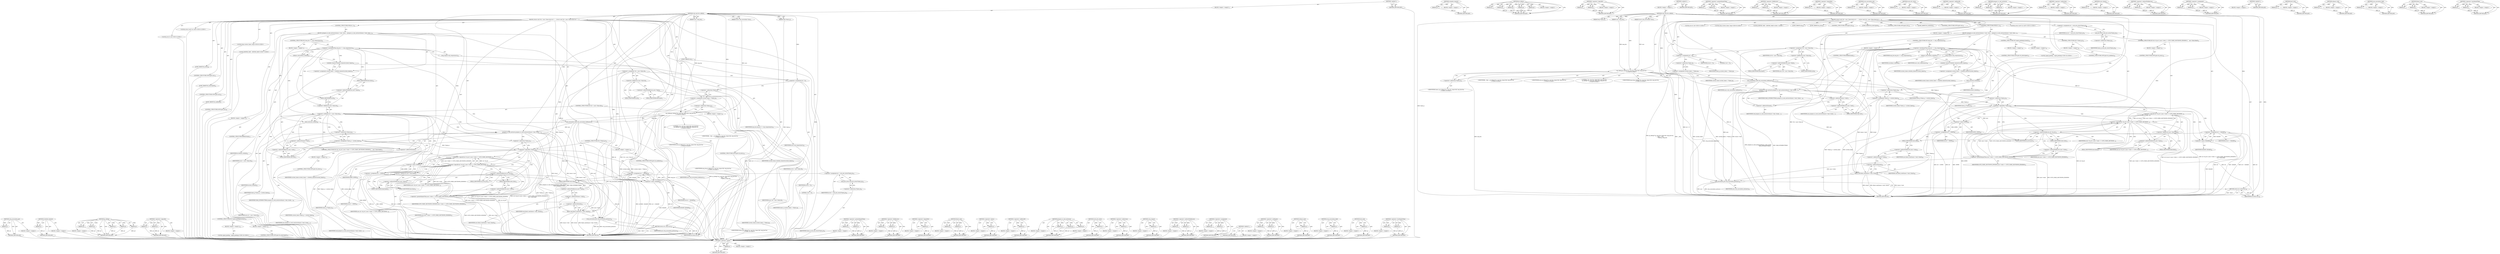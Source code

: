 digraph "&lt;operator&gt;.lessEqualsThan" {
vulnerable_259 [label=<(METHOD,sctp_association_put)>];
vulnerable_260 [label=<(PARAM,p1)>];
vulnerable_261 [label=<(BLOCK,&lt;empty&gt;,&lt;empty&gt;)>];
vulnerable_262 [label=<(METHOD_RETURN,ANY)>];
vulnerable_241 [label=<(METHOD,schedule_timeout)>];
vulnerable_242 [label=<(PARAM,p1)>];
vulnerable_243 [label=<(BLOCK,&lt;empty&gt;,&lt;empty&gt;)>];
vulnerable_244 [label=<(METHOD_RETURN,ANY)>];
vulnerable_192 [label=<(METHOD,pr_debug)>];
vulnerable_193 [label=<(PARAM,p1)>];
vulnerable_194 [label=<(PARAM,p2)>];
vulnerable_195 [label=<(PARAM,p3)>];
vulnerable_196 [label=<(PARAM,p4)>];
vulnerable_197 [label=<(PARAM,p5)>];
vulnerable_198 [label=<(BLOCK,&lt;empty&gt;,&lt;empty&gt;)>];
vulnerable_199 [label=<(METHOD_RETURN,ANY)>];
vulnerable_218 [label=<(METHOD,&lt;operator&gt;.logicalOr)>];
vulnerable_219 [label=<(PARAM,p1)>];
vulnerable_220 [label=<(PARAM,p2)>];
vulnerable_221 [label=<(BLOCK,&lt;empty&gt;,&lt;empty&gt;)>];
vulnerable_222 [label=<(METHOD_RETURN,ANY)>];
vulnerable_6 [label=<(METHOD,&lt;global&gt;)<SUB>1</SUB>>];
vulnerable_7 [label=<(BLOCK,&lt;empty&gt;,&lt;empty&gt;)<SUB>1</SUB>>];
vulnerable_8 [label=<(METHOD,sctp_wait_for_sndbuf)<SUB>1</SUB>>];
vulnerable_9 [label=<(PARAM,struct sctp_association *asoc)<SUB>1</SUB>>];
vulnerable_10 [label=<(PARAM,long *timeo_p)<SUB>1</SUB>>];
vulnerable_11 [label=<(PARAM,size_t msg_len)<SUB>2</SUB>>];
vulnerable_12 [label=<(BLOCK,{
	struct sock *sk = asoc-&gt;base.sk;
	int err = ...,{
	struct sock *sk = asoc-&gt;base.sk;
	int err = ...)<SUB>3</SUB>>];
vulnerable_13 [label="<(LOCAL,struct sock* sk: sock*)<SUB>4</SUB>>"];
vulnerable_14 [label=<(&lt;operator&gt;.assignment,*sk = asoc-&gt;base.sk)<SUB>4</SUB>>];
vulnerable_15 [label=<(IDENTIFIER,sk,*sk = asoc-&gt;base.sk)<SUB>4</SUB>>];
vulnerable_16 [label=<(&lt;operator&gt;.fieldAccess,asoc-&gt;base.sk)<SUB>4</SUB>>];
vulnerable_17 [label=<(&lt;operator&gt;.indirectFieldAccess,asoc-&gt;base)<SUB>4</SUB>>];
vulnerable_18 [label=<(IDENTIFIER,asoc,*sk = asoc-&gt;base.sk)<SUB>4</SUB>>];
vulnerable_19 [label=<(FIELD_IDENTIFIER,base,base)<SUB>4</SUB>>];
vulnerable_20 [label=<(FIELD_IDENTIFIER,sk,sk)<SUB>4</SUB>>];
vulnerable_21 [label="<(LOCAL,int err: int)<SUB>5</SUB>>"];
vulnerable_22 [label=<(&lt;operator&gt;.assignment,err = 0)<SUB>5</SUB>>];
vulnerable_23 [label=<(IDENTIFIER,err,err = 0)<SUB>5</SUB>>];
vulnerable_24 [label=<(LITERAL,0,err = 0)<SUB>5</SUB>>];
vulnerable_25 [label="<(LOCAL,long current_timeo: long)<SUB>6</SUB>>"];
vulnerable_26 [label=<(&lt;operator&gt;.assignment,current_timeo = *timeo_p)<SUB>6</SUB>>];
vulnerable_27 [label=<(IDENTIFIER,current_timeo,current_timeo = *timeo_p)<SUB>6</SUB>>];
vulnerable_28 [label=<(&lt;operator&gt;.indirection,*timeo_p)<SUB>6</SUB>>];
vulnerable_29 [label=<(IDENTIFIER,timeo_p,current_timeo = *timeo_p)<SUB>6</SUB>>];
vulnerable_30 [label="<(LOCAL,DEFINE_WAIT : DEFINE_WAIT)<SUB>7</SUB>>"];
vulnerable_31 [label="<(pr_debug,pr_debug(&quot;%s: asoc:%p, timeo:%ld, msg_len:%zu\n...)<SUB>9</SUB>>"];
vulnerable_32 [label="<(LITERAL,&quot;%s: asoc:%p, timeo:%ld, msg_len:%zu\n&quot;,pr_debug(&quot;%s: asoc:%p, timeo:%ld, msg_len:%zu\n...)<SUB>9</SUB>>"];
vulnerable_33 [label="<(IDENTIFIER,__func__,pr_debug(&quot;%s: asoc:%p, timeo:%ld, msg_len:%zu\n...)<SUB>9</SUB>>"];
vulnerable_34 [label="<(IDENTIFIER,asoc,pr_debug(&quot;%s: asoc:%p, timeo:%ld, msg_len:%zu\n...)<SUB>9</SUB>>"];
vulnerable_35 [label=<(&lt;operator&gt;.indirection,*timeo_p)<SUB>10</SUB>>];
vulnerable_36 [label="<(IDENTIFIER,timeo_p,pr_debug(&quot;%s: asoc:%p, timeo:%ld, msg_len:%zu\n...)<SUB>10</SUB>>"];
vulnerable_37 [label="<(IDENTIFIER,msg_len,pr_debug(&quot;%s: asoc:%p, timeo:%ld, msg_len:%zu\n...)<SUB>10</SUB>>"];
vulnerable_38 [label=<(sctp_association_hold,sctp_association_hold(asoc))<SUB>13</SUB>>];
vulnerable_39 [label=<(IDENTIFIER,asoc,sctp_association_hold(asoc))<SUB>13</SUB>>];
vulnerable_40 [label=<(CONTROL_STRUCTURE,FOR,for (;;))<SUB>16</SUB>>];
vulnerable_41 [label=<(BLOCK,&lt;empty&gt;,&lt;empty&gt;)<SUB>16</SUB>>];
vulnerable_42 [label=<(BLOCK,{
		prepare_to_wait_exclusive(&amp;asoc-&gt;wait, &amp;wai...,{
		prepare_to_wait_exclusive(&amp;asoc-&gt;wait, &amp;wai...)<SUB>16</SUB>>];
vulnerable_43 [label=<(prepare_to_wait_exclusive,prepare_to_wait_exclusive(&amp;asoc-&gt;wait, &amp;wait,
	...)<SUB>17</SUB>>];
vulnerable_44 [label=<(&lt;operator&gt;.addressOf,&amp;asoc-&gt;wait)<SUB>17</SUB>>];
vulnerable_45 [label=<(&lt;operator&gt;.indirectFieldAccess,asoc-&gt;wait)<SUB>17</SUB>>];
vulnerable_46 [label=<(IDENTIFIER,asoc,prepare_to_wait_exclusive(&amp;asoc-&gt;wait, &amp;wait,
	...)<SUB>17</SUB>>];
vulnerable_47 [label=<(FIELD_IDENTIFIER,wait,wait)<SUB>17</SUB>>];
vulnerable_48 [label=<(&lt;operator&gt;.addressOf,&amp;wait)<SUB>17</SUB>>];
vulnerable_49 [label=<(IDENTIFIER,wait,prepare_to_wait_exclusive(&amp;asoc-&gt;wait, &amp;wait,
	...)<SUB>17</SUB>>];
vulnerable_50 [label=<(IDENTIFIER,TASK_INTERRUPTIBLE,prepare_to_wait_exclusive(&amp;asoc-&gt;wait, &amp;wait,
	...)<SUB>18</SUB>>];
vulnerable_51 [label=<(CONTROL_STRUCTURE,IF,if (!*timeo_p))<SUB>19</SUB>>];
vulnerable_52 [label=<(&lt;operator&gt;.logicalNot,!*timeo_p)<SUB>19</SUB>>];
vulnerable_53 [label=<(&lt;operator&gt;.indirection,*timeo_p)<SUB>19</SUB>>];
vulnerable_54 [label=<(IDENTIFIER,timeo_p,!*timeo_p)<SUB>19</SUB>>];
vulnerable_55 [label=<(BLOCK,&lt;empty&gt;,&lt;empty&gt;)<SUB>20</SUB>>];
vulnerable_56 [label=<(CONTROL_STRUCTURE,GOTO,goto do_nonblock;)<SUB>20</SUB>>];
vulnerable_57 [label=<(CONTROL_STRUCTURE,IF,if (sk-&gt;sk_err || asoc-&gt;state &gt;= SCTP_STATE_SHUTDOWN_PENDING ||
		    asoc-&gt;base.dead))<SUB>21</SUB>>];
vulnerable_58 [label=<(&lt;operator&gt;.logicalOr,sk-&gt;sk_err || asoc-&gt;state &gt;= SCTP_STATE_SHUTDOW...)<SUB>21</SUB>>];
vulnerable_59 [label=<(&lt;operator&gt;.logicalOr,sk-&gt;sk_err || asoc-&gt;state &gt;= SCTP_STATE_SHUTDOW...)<SUB>21</SUB>>];
vulnerable_60 [label=<(&lt;operator&gt;.indirectFieldAccess,sk-&gt;sk_err)<SUB>21</SUB>>];
vulnerable_61 [label=<(IDENTIFIER,sk,sk-&gt;sk_err || asoc-&gt;state &gt;= SCTP_STATE_SHUTDOW...)<SUB>21</SUB>>];
vulnerable_62 [label=<(FIELD_IDENTIFIER,sk_err,sk_err)<SUB>21</SUB>>];
vulnerable_63 [label=<(&lt;operator&gt;.greaterEqualsThan,asoc-&gt;state &gt;= SCTP_STATE_SHUTDOWN_PENDING)<SUB>21</SUB>>];
vulnerable_64 [label=<(&lt;operator&gt;.indirectFieldAccess,asoc-&gt;state)<SUB>21</SUB>>];
vulnerable_65 [label=<(IDENTIFIER,asoc,asoc-&gt;state &gt;= SCTP_STATE_SHUTDOWN_PENDING)<SUB>21</SUB>>];
vulnerable_66 [label=<(FIELD_IDENTIFIER,state,state)<SUB>21</SUB>>];
vulnerable_67 [label=<(IDENTIFIER,SCTP_STATE_SHUTDOWN_PENDING,asoc-&gt;state &gt;= SCTP_STATE_SHUTDOWN_PENDING)<SUB>21</SUB>>];
vulnerable_68 [label=<(&lt;operator&gt;.fieldAccess,asoc-&gt;base.dead)<SUB>22</SUB>>];
vulnerable_69 [label=<(&lt;operator&gt;.indirectFieldAccess,asoc-&gt;base)<SUB>22</SUB>>];
vulnerable_70 [label=<(IDENTIFIER,asoc,sk-&gt;sk_err || asoc-&gt;state &gt;= SCTP_STATE_SHUTDOW...)<SUB>22</SUB>>];
vulnerable_71 [label=<(FIELD_IDENTIFIER,base,base)<SUB>22</SUB>>];
vulnerable_72 [label=<(FIELD_IDENTIFIER,dead,dead)<SUB>22</SUB>>];
vulnerable_73 [label=<(BLOCK,&lt;empty&gt;,&lt;empty&gt;)<SUB>23</SUB>>];
vulnerable_74 [label=<(CONTROL_STRUCTURE,GOTO,goto do_error;)<SUB>23</SUB>>];
vulnerable_75 [label=<(CONTROL_STRUCTURE,IF,if (signal_pending(current)))<SUB>24</SUB>>];
vulnerable_76 [label=<(BLOCK,&lt;empty&gt;,&lt;empty&gt;)<SUB>24</SUB>>];
vulnerable_77 [label="<(LOCAL,signal_pending : signal_pending)<SUB>24</SUB>>"];
vulnerable_78 [label=<(BLOCK,&lt;empty&gt;,&lt;empty&gt;)<SUB>25</SUB>>];
vulnerable_79 [label=<(CONTROL_STRUCTURE,GOTO,goto do_interrupted;)<SUB>25</SUB>>];
vulnerable_80 [label=<(CONTROL_STRUCTURE,IF,if (msg_len &lt;= sctp_wspace(asoc)))<SUB>26</SUB>>];
vulnerable_81 [label=<(&lt;operator&gt;.lessEqualsThan,msg_len &lt;= sctp_wspace(asoc))<SUB>26</SUB>>];
vulnerable_82 [label=<(IDENTIFIER,msg_len,msg_len &lt;= sctp_wspace(asoc))<SUB>26</SUB>>];
vulnerable_83 [label=<(sctp_wspace,sctp_wspace(asoc))<SUB>26</SUB>>];
vulnerable_84 [label=<(IDENTIFIER,asoc,sctp_wspace(asoc))<SUB>26</SUB>>];
vulnerable_85 [label=<(BLOCK,&lt;empty&gt;,&lt;empty&gt;)<SUB>27</SUB>>];
vulnerable_86 [label=<(CONTROL_STRUCTURE,BREAK,break;)<SUB>27</SUB>>];
vulnerable_87 [label=<(release_sock,release_sock(sk))<SUB>32</SUB>>];
vulnerable_88 [label=<(IDENTIFIER,sk,release_sock(sk))<SUB>32</SUB>>];
vulnerable_89 [label=<(&lt;operator&gt;.assignment,current_timeo = schedule_timeout(current_timeo))<SUB>33</SUB>>];
vulnerable_90 [label=<(IDENTIFIER,current_timeo,current_timeo = schedule_timeout(current_timeo))<SUB>33</SUB>>];
vulnerable_91 [label=<(schedule_timeout,schedule_timeout(current_timeo))<SUB>33</SUB>>];
vulnerable_92 [label=<(IDENTIFIER,current_timeo,schedule_timeout(current_timeo))<SUB>33</SUB>>];
vulnerable_93 [label=<(CONTROL_STRUCTURE,IF,if (sk != asoc-&gt;base.sk))<SUB>34</SUB>>];
vulnerable_94 [label=<(&lt;operator&gt;.notEquals,sk != asoc-&gt;base.sk)<SUB>34</SUB>>];
vulnerable_95 [label=<(IDENTIFIER,sk,sk != asoc-&gt;base.sk)<SUB>34</SUB>>];
vulnerable_96 [label=<(&lt;operator&gt;.fieldAccess,asoc-&gt;base.sk)<SUB>34</SUB>>];
vulnerable_97 [label=<(&lt;operator&gt;.indirectFieldAccess,asoc-&gt;base)<SUB>34</SUB>>];
vulnerable_98 [label=<(IDENTIFIER,asoc,sk != asoc-&gt;base.sk)<SUB>34</SUB>>];
vulnerable_99 [label=<(FIELD_IDENTIFIER,base,base)<SUB>34</SUB>>];
vulnerable_100 [label=<(FIELD_IDENTIFIER,sk,sk)<SUB>34</SUB>>];
vulnerable_101 [label=<(BLOCK,&lt;empty&gt;,&lt;empty&gt;)<SUB>35</SUB>>];
vulnerable_102 [label=<(CONTROL_STRUCTURE,GOTO,goto do_error;)<SUB>35</SUB>>];
vulnerable_103 [label=<(lock_sock,lock_sock(sk))<SUB>36</SUB>>];
vulnerable_104 [label=<(IDENTIFIER,sk,lock_sock(sk))<SUB>36</SUB>>];
vulnerable_105 [label=<(&lt;operator&gt;.assignment,*timeo_p = current_timeo)<SUB>38</SUB>>];
vulnerable_106 [label=<(&lt;operator&gt;.indirection,*timeo_p)<SUB>38</SUB>>];
vulnerable_107 [label=<(IDENTIFIER,timeo_p,*timeo_p = current_timeo)<SUB>38</SUB>>];
vulnerable_108 [label=<(IDENTIFIER,current_timeo,*timeo_p = current_timeo)<SUB>38</SUB>>];
vulnerable_109 [label=<(JUMP_TARGET,out)<SUB>41</SUB>>];
vulnerable_110 [label=<(finish_wait,finish_wait(&amp;asoc-&gt;wait, &amp;wait))<SUB>42</SUB>>];
vulnerable_111 [label=<(&lt;operator&gt;.addressOf,&amp;asoc-&gt;wait)<SUB>42</SUB>>];
vulnerable_112 [label=<(&lt;operator&gt;.indirectFieldAccess,asoc-&gt;wait)<SUB>42</SUB>>];
vulnerable_113 [label=<(IDENTIFIER,asoc,finish_wait(&amp;asoc-&gt;wait, &amp;wait))<SUB>42</SUB>>];
vulnerable_114 [label=<(FIELD_IDENTIFIER,wait,wait)<SUB>42</SUB>>];
vulnerable_115 [label=<(&lt;operator&gt;.addressOf,&amp;wait)<SUB>42</SUB>>];
vulnerable_116 [label=<(IDENTIFIER,wait,finish_wait(&amp;asoc-&gt;wait, &amp;wait))<SUB>42</SUB>>];
vulnerable_117 [label=<(sctp_association_put,sctp_association_put(asoc))<SUB>45</SUB>>];
vulnerable_118 [label=<(IDENTIFIER,asoc,sctp_association_put(asoc))<SUB>45</SUB>>];
vulnerable_119 [label=<(RETURN,return err;,return err;)<SUB>47</SUB>>];
vulnerable_120 [label=<(IDENTIFIER,err,return err;)<SUB>47</SUB>>];
vulnerable_121 [label=<(JUMP_TARGET,do_error)<SUB>49</SUB>>];
vulnerable_122 [label=<(&lt;operator&gt;.assignment,err = -EPIPE)<SUB>50</SUB>>];
vulnerable_123 [label=<(IDENTIFIER,err,err = -EPIPE)<SUB>50</SUB>>];
vulnerable_124 [label=<(&lt;operator&gt;.minus,-EPIPE)<SUB>50</SUB>>];
vulnerable_125 [label=<(IDENTIFIER,EPIPE,-EPIPE)<SUB>50</SUB>>];
vulnerable_126 [label=<(CONTROL_STRUCTURE,GOTO,goto out;)<SUB>51</SUB>>];
vulnerable_127 [label=<(JUMP_TARGET,do_interrupted)<SUB>53</SUB>>];
vulnerable_128 [label=<(&lt;operator&gt;.assignment,err = sock_intr_errno(*timeo_p))<SUB>54</SUB>>];
vulnerable_129 [label=<(IDENTIFIER,err,err = sock_intr_errno(*timeo_p))<SUB>54</SUB>>];
vulnerable_130 [label=<(sock_intr_errno,sock_intr_errno(*timeo_p))<SUB>54</SUB>>];
vulnerable_131 [label=<(&lt;operator&gt;.indirection,*timeo_p)<SUB>54</SUB>>];
vulnerable_132 [label=<(IDENTIFIER,timeo_p,sock_intr_errno(*timeo_p))<SUB>54</SUB>>];
vulnerable_133 [label=<(CONTROL_STRUCTURE,GOTO,goto out;)<SUB>55</SUB>>];
vulnerable_134 [label=<(JUMP_TARGET,do_nonblock)<SUB>57</SUB>>];
vulnerable_135 [label=<(&lt;operator&gt;.assignment,err = -EAGAIN)<SUB>58</SUB>>];
vulnerable_136 [label=<(IDENTIFIER,err,err = -EAGAIN)<SUB>58</SUB>>];
vulnerable_137 [label=<(&lt;operator&gt;.minus,-EAGAIN)<SUB>58</SUB>>];
vulnerable_138 [label=<(IDENTIFIER,EAGAIN,-EAGAIN)<SUB>58</SUB>>];
vulnerable_139 [label=<(CONTROL_STRUCTURE,GOTO,goto out;)<SUB>59</SUB>>];
vulnerable_140 [label=<(METHOD_RETURN,int)<SUB>1</SUB>>];
vulnerable_142 [label=<(METHOD_RETURN,ANY)<SUB>1</SUB>>];
vulnerable_223 [label=<(METHOD,&lt;operator&gt;.greaterEqualsThan)>];
vulnerable_224 [label=<(PARAM,p1)>];
vulnerable_225 [label=<(PARAM,p2)>];
vulnerable_226 [label=<(BLOCK,&lt;empty&gt;,&lt;empty&gt;)>];
vulnerable_227 [label=<(METHOD_RETURN,ANY)>];
vulnerable_178 [label=<(METHOD,&lt;operator&gt;.fieldAccess)>];
vulnerable_179 [label=<(PARAM,p1)>];
vulnerable_180 [label=<(PARAM,p2)>];
vulnerable_181 [label=<(BLOCK,&lt;empty&gt;,&lt;empty&gt;)>];
vulnerable_182 [label=<(METHOD_RETURN,ANY)>];
vulnerable_214 [label=<(METHOD,&lt;operator&gt;.logicalNot)>];
vulnerable_215 [label=<(PARAM,p1)>];
vulnerable_216 [label=<(BLOCK,&lt;empty&gt;,&lt;empty&gt;)>];
vulnerable_217 [label=<(METHOD_RETURN,ANY)>];
vulnerable_254 [label=<(METHOD,finish_wait)>];
vulnerable_255 [label=<(PARAM,p1)>];
vulnerable_256 [label=<(PARAM,p2)>];
vulnerable_257 [label=<(BLOCK,&lt;empty&gt;,&lt;empty&gt;)>];
vulnerable_258 [label=<(METHOD_RETURN,ANY)>];
vulnerable_263 [label=<(METHOD,&lt;operator&gt;.minus)>];
vulnerable_264 [label=<(PARAM,p1)>];
vulnerable_265 [label=<(BLOCK,&lt;empty&gt;,&lt;empty&gt;)>];
vulnerable_266 [label=<(METHOD_RETURN,ANY)>];
vulnerable_210 [label=<(METHOD,&lt;operator&gt;.addressOf)>];
vulnerable_211 [label=<(PARAM,p1)>];
vulnerable_212 [label=<(BLOCK,&lt;empty&gt;,&lt;empty&gt;)>];
vulnerable_213 [label=<(METHOD_RETURN,ANY)>];
vulnerable_204 [label=<(METHOD,prepare_to_wait_exclusive)>];
vulnerable_205 [label=<(PARAM,p1)>];
vulnerable_206 [label=<(PARAM,p2)>];
vulnerable_207 [label=<(PARAM,p3)>];
vulnerable_208 [label=<(BLOCK,&lt;empty&gt;,&lt;empty&gt;)>];
vulnerable_209 [label=<(METHOD_RETURN,ANY)>];
vulnerable_267 [label=<(METHOD,sock_intr_errno)>];
vulnerable_268 [label=<(PARAM,p1)>];
vulnerable_269 [label=<(BLOCK,&lt;empty&gt;,&lt;empty&gt;)>];
vulnerable_270 [label=<(METHOD_RETURN,ANY)>];
vulnerable_188 [label=<(METHOD,&lt;operator&gt;.indirection)>];
vulnerable_189 [label=<(PARAM,p1)>];
vulnerable_190 [label=<(BLOCK,&lt;empty&gt;,&lt;empty&gt;)>];
vulnerable_191 [label=<(METHOD_RETURN,ANY)>];
vulnerable_233 [label=<(METHOD,sctp_wspace)>];
vulnerable_234 [label=<(PARAM,p1)>];
vulnerable_235 [label=<(BLOCK,&lt;empty&gt;,&lt;empty&gt;)>];
vulnerable_236 [label=<(METHOD_RETURN,ANY)>];
vulnerable_183 [label=<(METHOD,&lt;operator&gt;.indirectFieldAccess)>];
vulnerable_184 [label=<(PARAM,p1)>];
vulnerable_185 [label=<(PARAM,p2)>];
vulnerable_186 [label=<(BLOCK,&lt;empty&gt;,&lt;empty&gt;)>];
vulnerable_187 [label=<(METHOD_RETURN,ANY)>];
vulnerable_173 [label=<(METHOD,&lt;operator&gt;.assignment)>];
vulnerable_174 [label=<(PARAM,p1)>];
vulnerable_175 [label=<(PARAM,p2)>];
vulnerable_176 [label=<(BLOCK,&lt;empty&gt;,&lt;empty&gt;)>];
vulnerable_177 [label=<(METHOD_RETURN,ANY)>];
vulnerable_167 [label=<(METHOD,&lt;global&gt;)<SUB>1</SUB>>];
vulnerable_168 [label=<(BLOCK,&lt;empty&gt;,&lt;empty&gt;)>];
vulnerable_169 [label=<(METHOD_RETURN,ANY)>];
vulnerable_245 [label=<(METHOD,&lt;operator&gt;.notEquals)>];
vulnerable_246 [label=<(PARAM,p1)>];
vulnerable_247 [label=<(PARAM,p2)>];
vulnerable_248 [label=<(BLOCK,&lt;empty&gt;,&lt;empty&gt;)>];
vulnerable_249 [label=<(METHOD_RETURN,ANY)>];
vulnerable_237 [label=<(METHOD,release_sock)>];
vulnerable_238 [label=<(PARAM,p1)>];
vulnerable_239 [label=<(BLOCK,&lt;empty&gt;,&lt;empty&gt;)>];
vulnerable_240 [label=<(METHOD_RETURN,ANY)>];
vulnerable_200 [label=<(METHOD,sctp_association_hold)>];
vulnerable_201 [label=<(PARAM,p1)>];
vulnerable_202 [label=<(BLOCK,&lt;empty&gt;,&lt;empty&gt;)>];
vulnerable_203 [label=<(METHOD_RETURN,ANY)>];
vulnerable_250 [label=<(METHOD,lock_sock)>];
vulnerable_251 [label=<(PARAM,p1)>];
vulnerable_252 [label=<(BLOCK,&lt;empty&gt;,&lt;empty&gt;)>];
vulnerable_253 [label=<(METHOD_RETURN,ANY)>];
vulnerable_228 [label=<(METHOD,&lt;operator&gt;.lessEqualsThan)>];
vulnerable_229 [label=<(PARAM,p1)>];
vulnerable_230 [label=<(PARAM,p2)>];
vulnerable_231 [label=<(BLOCK,&lt;empty&gt;,&lt;empty&gt;)>];
vulnerable_232 [label=<(METHOD_RETURN,ANY)>];
fixed_248 [label=<(METHOD,&lt;operator&gt;.minus)>];
fixed_249 [label=<(PARAM,p1)>];
fixed_250 [label=<(BLOCK,&lt;empty&gt;,&lt;empty&gt;)>];
fixed_251 [label=<(METHOD_RETURN,ANY)>];
fixed_231 [label=<(METHOD,schedule_timeout)>];
fixed_232 [label=<(PARAM,p1)>];
fixed_233 [label=<(BLOCK,&lt;empty&gt;,&lt;empty&gt;)>];
fixed_234 [label=<(METHOD_RETURN,ANY)>];
fixed_182 [label=<(METHOD,pr_debug)>];
fixed_183 [label=<(PARAM,p1)>];
fixed_184 [label=<(PARAM,p2)>];
fixed_185 [label=<(PARAM,p3)>];
fixed_186 [label=<(PARAM,p4)>];
fixed_187 [label=<(PARAM,p5)>];
fixed_188 [label=<(BLOCK,&lt;empty&gt;,&lt;empty&gt;)>];
fixed_189 [label=<(METHOD_RETURN,ANY)>];
fixed_208 [label=<(METHOD,&lt;operator&gt;.logicalOr)>];
fixed_209 [label=<(PARAM,p1)>];
fixed_210 [label=<(PARAM,p2)>];
fixed_211 [label=<(BLOCK,&lt;empty&gt;,&lt;empty&gt;)>];
fixed_212 [label=<(METHOD_RETURN,ANY)>];
fixed_6 [label=<(METHOD,&lt;global&gt;)<SUB>1</SUB>>];
fixed_7 [label=<(BLOCK,&lt;empty&gt;,&lt;empty&gt;)<SUB>1</SUB>>];
fixed_8 [label=<(METHOD,sctp_wait_for_sndbuf)<SUB>1</SUB>>];
fixed_9 [label=<(PARAM,struct sctp_association *asoc)<SUB>1</SUB>>];
fixed_10 [label=<(PARAM,long *timeo_p)<SUB>1</SUB>>];
fixed_11 [label=<(PARAM,size_t msg_len)<SUB>2</SUB>>];
fixed_12 [label=<(BLOCK,{
	struct sock *sk = asoc-&gt;base.sk;
	int err = ...,{
	struct sock *sk = asoc-&gt;base.sk;
	int err = ...)<SUB>3</SUB>>];
fixed_13 [label="<(LOCAL,struct sock* sk: sock*)<SUB>4</SUB>>"];
fixed_14 [label=<(&lt;operator&gt;.assignment,*sk = asoc-&gt;base.sk)<SUB>4</SUB>>];
fixed_15 [label=<(IDENTIFIER,sk,*sk = asoc-&gt;base.sk)<SUB>4</SUB>>];
fixed_16 [label=<(&lt;operator&gt;.fieldAccess,asoc-&gt;base.sk)<SUB>4</SUB>>];
fixed_17 [label=<(&lt;operator&gt;.indirectFieldAccess,asoc-&gt;base)<SUB>4</SUB>>];
fixed_18 [label=<(IDENTIFIER,asoc,*sk = asoc-&gt;base.sk)<SUB>4</SUB>>];
fixed_19 [label=<(FIELD_IDENTIFIER,base,base)<SUB>4</SUB>>];
fixed_20 [label=<(FIELD_IDENTIFIER,sk,sk)<SUB>4</SUB>>];
fixed_21 [label="<(LOCAL,int err: int)<SUB>5</SUB>>"];
fixed_22 [label=<(&lt;operator&gt;.assignment,err = 0)<SUB>5</SUB>>];
fixed_23 [label=<(IDENTIFIER,err,err = 0)<SUB>5</SUB>>];
fixed_24 [label=<(LITERAL,0,err = 0)<SUB>5</SUB>>];
fixed_25 [label="<(LOCAL,long current_timeo: long)<SUB>6</SUB>>"];
fixed_26 [label=<(&lt;operator&gt;.assignment,current_timeo = *timeo_p)<SUB>6</SUB>>];
fixed_27 [label=<(IDENTIFIER,current_timeo,current_timeo = *timeo_p)<SUB>6</SUB>>];
fixed_28 [label=<(&lt;operator&gt;.indirection,*timeo_p)<SUB>6</SUB>>];
fixed_29 [label=<(IDENTIFIER,timeo_p,current_timeo = *timeo_p)<SUB>6</SUB>>];
fixed_30 [label="<(LOCAL,DEFINE_WAIT : DEFINE_WAIT)<SUB>7</SUB>>"];
fixed_31 [label="<(pr_debug,pr_debug(&quot;%s: asoc:%p, timeo:%ld, msg_len:%zu\n...)<SUB>9</SUB>>"];
fixed_32 [label="<(LITERAL,&quot;%s: asoc:%p, timeo:%ld, msg_len:%zu\n&quot;,pr_debug(&quot;%s: asoc:%p, timeo:%ld, msg_len:%zu\n...)<SUB>9</SUB>>"];
fixed_33 [label="<(IDENTIFIER,__func__,pr_debug(&quot;%s: asoc:%p, timeo:%ld, msg_len:%zu\n...)<SUB>9</SUB>>"];
fixed_34 [label="<(IDENTIFIER,asoc,pr_debug(&quot;%s: asoc:%p, timeo:%ld, msg_len:%zu\n...)<SUB>9</SUB>>"];
fixed_35 [label=<(&lt;operator&gt;.indirection,*timeo_p)<SUB>10</SUB>>];
fixed_36 [label="<(IDENTIFIER,timeo_p,pr_debug(&quot;%s: asoc:%p, timeo:%ld, msg_len:%zu\n...)<SUB>10</SUB>>"];
fixed_37 [label="<(IDENTIFIER,msg_len,pr_debug(&quot;%s: asoc:%p, timeo:%ld, msg_len:%zu\n...)<SUB>10</SUB>>"];
fixed_38 [label=<(sctp_association_hold,sctp_association_hold(asoc))<SUB>13</SUB>>];
fixed_39 [label=<(IDENTIFIER,asoc,sctp_association_hold(asoc))<SUB>13</SUB>>];
fixed_40 [label=<(CONTROL_STRUCTURE,FOR,for (;;))<SUB>16</SUB>>];
fixed_41 [label=<(BLOCK,&lt;empty&gt;,&lt;empty&gt;)<SUB>16</SUB>>];
fixed_42 [label=<(BLOCK,{
		prepare_to_wait_exclusive(&amp;asoc-&gt;wait, &amp;wai...,{
		prepare_to_wait_exclusive(&amp;asoc-&gt;wait, &amp;wai...)<SUB>16</SUB>>];
fixed_43 [label=<(prepare_to_wait_exclusive,prepare_to_wait_exclusive(&amp;asoc-&gt;wait, &amp;wait,
	...)<SUB>17</SUB>>];
fixed_44 [label=<(&lt;operator&gt;.addressOf,&amp;asoc-&gt;wait)<SUB>17</SUB>>];
fixed_45 [label=<(&lt;operator&gt;.indirectFieldAccess,asoc-&gt;wait)<SUB>17</SUB>>];
fixed_46 [label=<(IDENTIFIER,asoc,prepare_to_wait_exclusive(&amp;asoc-&gt;wait, &amp;wait,
	...)<SUB>17</SUB>>];
fixed_47 [label=<(FIELD_IDENTIFIER,wait,wait)<SUB>17</SUB>>];
fixed_48 [label=<(&lt;operator&gt;.addressOf,&amp;wait)<SUB>17</SUB>>];
fixed_49 [label=<(IDENTIFIER,wait,prepare_to_wait_exclusive(&amp;asoc-&gt;wait, &amp;wait,
	...)<SUB>17</SUB>>];
fixed_50 [label=<(IDENTIFIER,TASK_INTERRUPTIBLE,prepare_to_wait_exclusive(&amp;asoc-&gt;wait, &amp;wait,
	...)<SUB>18</SUB>>];
fixed_51 [label=<(CONTROL_STRUCTURE,IF,if (!*timeo_p))<SUB>19</SUB>>];
fixed_52 [label=<(&lt;operator&gt;.logicalNot,!*timeo_p)<SUB>19</SUB>>];
fixed_53 [label=<(&lt;operator&gt;.indirection,*timeo_p)<SUB>19</SUB>>];
fixed_54 [label=<(IDENTIFIER,timeo_p,!*timeo_p)<SUB>19</SUB>>];
fixed_55 [label=<(BLOCK,&lt;empty&gt;,&lt;empty&gt;)<SUB>20</SUB>>];
fixed_56 [label=<(CONTROL_STRUCTURE,GOTO,goto do_nonblock;)<SUB>20</SUB>>];
fixed_57 [label=<(CONTROL_STRUCTURE,IF,if (sk-&gt;sk_err || asoc-&gt;state &gt;= SCTP_STATE_SHUTDOWN_PENDING ||
		    asoc-&gt;base.dead))<SUB>21</SUB>>];
fixed_58 [label=<(&lt;operator&gt;.logicalOr,sk-&gt;sk_err || asoc-&gt;state &gt;= SCTP_STATE_SHUTDOW...)<SUB>21</SUB>>];
fixed_59 [label=<(&lt;operator&gt;.logicalOr,sk-&gt;sk_err || asoc-&gt;state &gt;= SCTP_STATE_SHUTDOW...)<SUB>21</SUB>>];
fixed_60 [label=<(&lt;operator&gt;.indirectFieldAccess,sk-&gt;sk_err)<SUB>21</SUB>>];
fixed_61 [label=<(IDENTIFIER,sk,sk-&gt;sk_err || asoc-&gt;state &gt;= SCTP_STATE_SHUTDOW...)<SUB>21</SUB>>];
fixed_62 [label=<(FIELD_IDENTIFIER,sk_err,sk_err)<SUB>21</SUB>>];
fixed_63 [label=<(&lt;operator&gt;.greaterEqualsThan,asoc-&gt;state &gt;= SCTP_STATE_SHUTDOWN_PENDING)<SUB>21</SUB>>];
fixed_64 [label=<(&lt;operator&gt;.indirectFieldAccess,asoc-&gt;state)<SUB>21</SUB>>];
fixed_65 [label=<(IDENTIFIER,asoc,asoc-&gt;state &gt;= SCTP_STATE_SHUTDOWN_PENDING)<SUB>21</SUB>>];
fixed_66 [label=<(FIELD_IDENTIFIER,state,state)<SUB>21</SUB>>];
fixed_67 [label=<(IDENTIFIER,SCTP_STATE_SHUTDOWN_PENDING,asoc-&gt;state &gt;= SCTP_STATE_SHUTDOWN_PENDING)<SUB>21</SUB>>];
fixed_68 [label=<(&lt;operator&gt;.fieldAccess,asoc-&gt;base.dead)<SUB>22</SUB>>];
fixed_69 [label=<(&lt;operator&gt;.indirectFieldAccess,asoc-&gt;base)<SUB>22</SUB>>];
fixed_70 [label=<(IDENTIFIER,asoc,sk-&gt;sk_err || asoc-&gt;state &gt;= SCTP_STATE_SHUTDOW...)<SUB>22</SUB>>];
fixed_71 [label=<(FIELD_IDENTIFIER,base,base)<SUB>22</SUB>>];
fixed_72 [label=<(FIELD_IDENTIFIER,dead,dead)<SUB>22</SUB>>];
fixed_73 [label=<(BLOCK,&lt;empty&gt;,&lt;empty&gt;)<SUB>23</SUB>>];
fixed_74 [label=<(CONTROL_STRUCTURE,GOTO,goto do_error;)<SUB>23</SUB>>];
fixed_75 [label=<(CONTROL_STRUCTURE,IF,if (signal_pending(current)))<SUB>24</SUB>>];
fixed_76 [label=<(BLOCK,&lt;empty&gt;,&lt;empty&gt;)<SUB>24</SUB>>];
fixed_77 [label="<(LOCAL,signal_pending : signal_pending)<SUB>24</SUB>>"];
fixed_78 [label=<(BLOCK,&lt;empty&gt;,&lt;empty&gt;)<SUB>25</SUB>>];
fixed_79 [label=<(CONTROL_STRUCTURE,GOTO,goto do_interrupted;)<SUB>25</SUB>>];
fixed_80 [label=<(CONTROL_STRUCTURE,IF,if (msg_len &lt;= sctp_wspace(asoc)))<SUB>26</SUB>>];
fixed_81 [label=<(&lt;operator&gt;.lessEqualsThan,msg_len &lt;= sctp_wspace(asoc))<SUB>26</SUB>>];
fixed_82 [label=<(IDENTIFIER,msg_len,msg_len &lt;= sctp_wspace(asoc))<SUB>26</SUB>>];
fixed_83 [label=<(sctp_wspace,sctp_wspace(asoc))<SUB>26</SUB>>];
fixed_84 [label=<(IDENTIFIER,asoc,sctp_wspace(asoc))<SUB>26</SUB>>];
fixed_85 [label=<(BLOCK,&lt;empty&gt;,&lt;empty&gt;)<SUB>27</SUB>>];
fixed_86 [label=<(CONTROL_STRUCTURE,BREAK,break;)<SUB>27</SUB>>];
fixed_87 [label=<(release_sock,release_sock(sk))<SUB>32</SUB>>];
fixed_88 [label=<(IDENTIFIER,sk,release_sock(sk))<SUB>32</SUB>>];
fixed_89 [label=<(&lt;operator&gt;.assignment,current_timeo = schedule_timeout(current_timeo))<SUB>33</SUB>>];
fixed_90 [label=<(IDENTIFIER,current_timeo,current_timeo = schedule_timeout(current_timeo))<SUB>33</SUB>>];
fixed_91 [label=<(schedule_timeout,schedule_timeout(current_timeo))<SUB>33</SUB>>];
fixed_92 [label=<(IDENTIFIER,current_timeo,schedule_timeout(current_timeo))<SUB>33</SUB>>];
fixed_93 [label=<(lock_sock,lock_sock(sk))<SUB>34</SUB>>];
fixed_94 [label=<(IDENTIFIER,sk,lock_sock(sk))<SUB>34</SUB>>];
fixed_95 [label=<(&lt;operator&gt;.assignment,*timeo_p = current_timeo)<SUB>36</SUB>>];
fixed_96 [label=<(&lt;operator&gt;.indirection,*timeo_p)<SUB>36</SUB>>];
fixed_97 [label=<(IDENTIFIER,timeo_p,*timeo_p = current_timeo)<SUB>36</SUB>>];
fixed_98 [label=<(IDENTIFIER,current_timeo,*timeo_p = current_timeo)<SUB>36</SUB>>];
fixed_99 [label=<(JUMP_TARGET,out)<SUB>39</SUB>>];
fixed_100 [label=<(finish_wait,finish_wait(&amp;asoc-&gt;wait, &amp;wait))<SUB>40</SUB>>];
fixed_101 [label=<(&lt;operator&gt;.addressOf,&amp;asoc-&gt;wait)<SUB>40</SUB>>];
fixed_102 [label=<(&lt;operator&gt;.indirectFieldAccess,asoc-&gt;wait)<SUB>40</SUB>>];
fixed_103 [label=<(IDENTIFIER,asoc,finish_wait(&amp;asoc-&gt;wait, &amp;wait))<SUB>40</SUB>>];
fixed_104 [label=<(FIELD_IDENTIFIER,wait,wait)<SUB>40</SUB>>];
fixed_105 [label=<(&lt;operator&gt;.addressOf,&amp;wait)<SUB>40</SUB>>];
fixed_106 [label=<(IDENTIFIER,wait,finish_wait(&amp;asoc-&gt;wait, &amp;wait))<SUB>40</SUB>>];
fixed_107 [label=<(sctp_association_put,sctp_association_put(asoc))<SUB>43</SUB>>];
fixed_108 [label=<(IDENTIFIER,asoc,sctp_association_put(asoc))<SUB>43</SUB>>];
fixed_109 [label=<(RETURN,return err;,return err;)<SUB>45</SUB>>];
fixed_110 [label=<(IDENTIFIER,err,return err;)<SUB>45</SUB>>];
fixed_111 [label=<(JUMP_TARGET,do_error)<SUB>47</SUB>>];
fixed_112 [label=<(&lt;operator&gt;.assignment,err = -EPIPE)<SUB>48</SUB>>];
fixed_113 [label=<(IDENTIFIER,err,err = -EPIPE)<SUB>48</SUB>>];
fixed_114 [label=<(&lt;operator&gt;.minus,-EPIPE)<SUB>48</SUB>>];
fixed_115 [label=<(IDENTIFIER,EPIPE,-EPIPE)<SUB>48</SUB>>];
fixed_116 [label=<(CONTROL_STRUCTURE,GOTO,goto out;)<SUB>49</SUB>>];
fixed_117 [label=<(JUMP_TARGET,do_interrupted)<SUB>51</SUB>>];
fixed_118 [label=<(&lt;operator&gt;.assignment,err = sock_intr_errno(*timeo_p))<SUB>52</SUB>>];
fixed_119 [label=<(IDENTIFIER,err,err = sock_intr_errno(*timeo_p))<SUB>52</SUB>>];
fixed_120 [label=<(sock_intr_errno,sock_intr_errno(*timeo_p))<SUB>52</SUB>>];
fixed_121 [label=<(&lt;operator&gt;.indirection,*timeo_p)<SUB>52</SUB>>];
fixed_122 [label=<(IDENTIFIER,timeo_p,sock_intr_errno(*timeo_p))<SUB>52</SUB>>];
fixed_123 [label=<(CONTROL_STRUCTURE,GOTO,goto out;)<SUB>53</SUB>>];
fixed_124 [label=<(JUMP_TARGET,do_nonblock)<SUB>55</SUB>>];
fixed_125 [label=<(&lt;operator&gt;.assignment,err = -EAGAIN)<SUB>56</SUB>>];
fixed_126 [label=<(IDENTIFIER,err,err = -EAGAIN)<SUB>56</SUB>>];
fixed_127 [label=<(&lt;operator&gt;.minus,-EAGAIN)<SUB>56</SUB>>];
fixed_128 [label=<(IDENTIFIER,EAGAIN,-EAGAIN)<SUB>56</SUB>>];
fixed_129 [label=<(CONTROL_STRUCTURE,GOTO,goto out;)<SUB>57</SUB>>];
fixed_130 [label=<(METHOD_RETURN,int)<SUB>1</SUB>>];
fixed_132 [label=<(METHOD_RETURN,ANY)<SUB>1</SUB>>];
fixed_213 [label=<(METHOD,&lt;operator&gt;.greaterEqualsThan)>];
fixed_214 [label=<(PARAM,p1)>];
fixed_215 [label=<(PARAM,p2)>];
fixed_216 [label=<(BLOCK,&lt;empty&gt;,&lt;empty&gt;)>];
fixed_217 [label=<(METHOD_RETURN,ANY)>];
fixed_168 [label=<(METHOD,&lt;operator&gt;.fieldAccess)>];
fixed_169 [label=<(PARAM,p1)>];
fixed_170 [label=<(PARAM,p2)>];
fixed_171 [label=<(BLOCK,&lt;empty&gt;,&lt;empty&gt;)>];
fixed_172 [label=<(METHOD_RETURN,ANY)>];
fixed_204 [label=<(METHOD,&lt;operator&gt;.logicalNot)>];
fixed_205 [label=<(PARAM,p1)>];
fixed_206 [label=<(BLOCK,&lt;empty&gt;,&lt;empty&gt;)>];
fixed_207 [label=<(METHOD_RETURN,ANY)>];
fixed_244 [label=<(METHOD,sctp_association_put)>];
fixed_245 [label=<(PARAM,p1)>];
fixed_246 [label=<(BLOCK,&lt;empty&gt;,&lt;empty&gt;)>];
fixed_247 [label=<(METHOD_RETURN,ANY)>];
fixed_252 [label=<(METHOD,sock_intr_errno)>];
fixed_253 [label=<(PARAM,p1)>];
fixed_254 [label=<(BLOCK,&lt;empty&gt;,&lt;empty&gt;)>];
fixed_255 [label=<(METHOD_RETURN,ANY)>];
fixed_200 [label=<(METHOD,&lt;operator&gt;.addressOf)>];
fixed_201 [label=<(PARAM,p1)>];
fixed_202 [label=<(BLOCK,&lt;empty&gt;,&lt;empty&gt;)>];
fixed_203 [label=<(METHOD_RETURN,ANY)>];
fixed_194 [label=<(METHOD,prepare_to_wait_exclusive)>];
fixed_195 [label=<(PARAM,p1)>];
fixed_196 [label=<(PARAM,p2)>];
fixed_197 [label=<(PARAM,p3)>];
fixed_198 [label=<(BLOCK,&lt;empty&gt;,&lt;empty&gt;)>];
fixed_199 [label=<(METHOD_RETURN,ANY)>];
fixed_178 [label=<(METHOD,&lt;operator&gt;.indirection)>];
fixed_179 [label=<(PARAM,p1)>];
fixed_180 [label=<(BLOCK,&lt;empty&gt;,&lt;empty&gt;)>];
fixed_181 [label=<(METHOD_RETURN,ANY)>];
fixed_223 [label=<(METHOD,sctp_wspace)>];
fixed_224 [label=<(PARAM,p1)>];
fixed_225 [label=<(BLOCK,&lt;empty&gt;,&lt;empty&gt;)>];
fixed_226 [label=<(METHOD_RETURN,ANY)>];
fixed_173 [label=<(METHOD,&lt;operator&gt;.indirectFieldAccess)>];
fixed_174 [label=<(PARAM,p1)>];
fixed_175 [label=<(PARAM,p2)>];
fixed_176 [label=<(BLOCK,&lt;empty&gt;,&lt;empty&gt;)>];
fixed_177 [label=<(METHOD_RETURN,ANY)>];
fixed_163 [label=<(METHOD,&lt;operator&gt;.assignment)>];
fixed_164 [label=<(PARAM,p1)>];
fixed_165 [label=<(PARAM,p2)>];
fixed_166 [label=<(BLOCK,&lt;empty&gt;,&lt;empty&gt;)>];
fixed_167 [label=<(METHOD_RETURN,ANY)>];
fixed_157 [label=<(METHOD,&lt;global&gt;)<SUB>1</SUB>>];
fixed_158 [label=<(BLOCK,&lt;empty&gt;,&lt;empty&gt;)>];
fixed_159 [label=<(METHOD_RETURN,ANY)>];
fixed_235 [label=<(METHOD,lock_sock)>];
fixed_236 [label=<(PARAM,p1)>];
fixed_237 [label=<(BLOCK,&lt;empty&gt;,&lt;empty&gt;)>];
fixed_238 [label=<(METHOD_RETURN,ANY)>];
fixed_227 [label=<(METHOD,release_sock)>];
fixed_228 [label=<(PARAM,p1)>];
fixed_229 [label=<(BLOCK,&lt;empty&gt;,&lt;empty&gt;)>];
fixed_230 [label=<(METHOD_RETURN,ANY)>];
fixed_190 [label=<(METHOD,sctp_association_hold)>];
fixed_191 [label=<(PARAM,p1)>];
fixed_192 [label=<(BLOCK,&lt;empty&gt;,&lt;empty&gt;)>];
fixed_193 [label=<(METHOD_RETURN,ANY)>];
fixed_239 [label=<(METHOD,finish_wait)>];
fixed_240 [label=<(PARAM,p1)>];
fixed_241 [label=<(PARAM,p2)>];
fixed_242 [label=<(BLOCK,&lt;empty&gt;,&lt;empty&gt;)>];
fixed_243 [label=<(METHOD_RETURN,ANY)>];
fixed_218 [label=<(METHOD,&lt;operator&gt;.lessEqualsThan)>];
fixed_219 [label=<(PARAM,p1)>];
fixed_220 [label=<(PARAM,p2)>];
fixed_221 [label=<(BLOCK,&lt;empty&gt;,&lt;empty&gt;)>];
fixed_222 [label=<(METHOD_RETURN,ANY)>];
vulnerable_259 -> vulnerable_260  [key=0, label="AST: "];
vulnerable_259 -> vulnerable_260  [key=1, label="DDG: "];
vulnerable_259 -> vulnerable_261  [key=0, label="AST: "];
vulnerable_259 -> vulnerable_262  [key=0, label="AST: "];
vulnerable_259 -> vulnerable_262  [key=1, label="CFG: "];
vulnerable_260 -> vulnerable_262  [key=0, label="DDG: p1"];
vulnerable_261 -> fixed_248  [key=0];
vulnerable_262 -> fixed_248  [key=0];
vulnerable_241 -> vulnerable_242  [key=0, label="AST: "];
vulnerable_241 -> vulnerable_242  [key=1, label="DDG: "];
vulnerable_241 -> vulnerable_243  [key=0, label="AST: "];
vulnerable_241 -> vulnerable_244  [key=0, label="AST: "];
vulnerable_241 -> vulnerable_244  [key=1, label="CFG: "];
vulnerable_242 -> vulnerable_244  [key=0, label="DDG: p1"];
vulnerable_243 -> fixed_248  [key=0];
vulnerable_244 -> fixed_248  [key=0];
vulnerable_192 -> vulnerable_193  [key=0, label="AST: "];
vulnerable_192 -> vulnerable_193  [key=1, label="DDG: "];
vulnerable_192 -> vulnerable_198  [key=0, label="AST: "];
vulnerable_192 -> vulnerable_194  [key=0, label="AST: "];
vulnerable_192 -> vulnerable_194  [key=1, label="DDG: "];
vulnerable_192 -> vulnerable_199  [key=0, label="AST: "];
vulnerable_192 -> vulnerable_199  [key=1, label="CFG: "];
vulnerable_192 -> vulnerable_195  [key=0, label="AST: "];
vulnerable_192 -> vulnerable_195  [key=1, label="DDG: "];
vulnerable_192 -> vulnerable_196  [key=0, label="AST: "];
vulnerable_192 -> vulnerable_196  [key=1, label="DDG: "];
vulnerable_192 -> vulnerable_197  [key=0, label="AST: "];
vulnerable_192 -> vulnerable_197  [key=1, label="DDG: "];
vulnerable_193 -> vulnerable_199  [key=0, label="DDG: p1"];
vulnerable_194 -> vulnerable_199  [key=0, label="DDG: p2"];
vulnerable_195 -> vulnerable_199  [key=0, label="DDG: p3"];
vulnerable_196 -> vulnerable_199  [key=0, label="DDG: p4"];
vulnerable_197 -> vulnerable_199  [key=0, label="DDG: p5"];
vulnerable_198 -> fixed_248  [key=0];
vulnerable_199 -> fixed_248  [key=0];
vulnerable_218 -> vulnerable_219  [key=0, label="AST: "];
vulnerable_218 -> vulnerable_219  [key=1, label="DDG: "];
vulnerable_218 -> vulnerable_221  [key=0, label="AST: "];
vulnerable_218 -> vulnerable_220  [key=0, label="AST: "];
vulnerable_218 -> vulnerable_220  [key=1, label="DDG: "];
vulnerable_218 -> vulnerable_222  [key=0, label="AST: "];
vulnerable_218 -> vulnerable_222  [key=1, label="CFG: "];
vulnerable_219 -> vulnerable_222  [key=0, label="DDG: p1"];
vulnerable_220 -> vulnerable_222  [key=0, label="DDG: p2"];
vulnerable_221 -> fixed_248  [key=0];
vulnerable_222 -> fixed_248  [key=0];
vulnerable_6 -> vulnerable_7  [key=0, label="AST: "];
vulnerable_6 -> vulnerable_142  [key=0, label="AST: "];
vulnerable_6 -> vulnerable_142  [key=1, label="CFG: "];
vulnerable_7 -> vulnerable_8  [key=0, label="AST: "];
vulnerable_8 -> vulnerable_9  [key=0, label="AST: "];
vulnerable_8 -> vulnerable_9  [key=1, label="DDG: "];
vulnerable_8 -> vulnerable_10  [key=0, label="AST: "];
vulnerable_8 -> vulnerable_10  [key=1, label="DDG: "];
vulnerable_8 -> vulnerable_11  [key=0, label="AST: "];
vulnerable_8 -> vulnerable_11  [key=1, label="DDG: "];
vulnerable_8 -> vulnerable_12  [key=0, label="AST: "];
vulnerable_8 -> vulnerable_140  [key=0, label="AST: "];
vulnerable_8 -> vulnerable_19  [key=0, label="CFG: "];
vulnerable_8 -> vulnerable_22  [key=0, label="DDG: "];
vulnerable_8 -> vulnerable_31  [key=0, label="DDG: "];
vulnerable_8 -> vulnerable_38  [key=0, label="DDG: "];
vulnerable_8 -> vulnerable_110  [key=0, label="DDG: "];
vulnerable_8 -> vulnerable_117  [key=0, label="DDG: "];
vulnerable_8 -> vulnerable_120  [key=0, label="DDG: "];
vulnerable_8 -> vulnerable_124  [key=0, label="DDG: "];
vulnerable_8 -> vulnerable_137  [key=0, label="DDG: "];
vulnerable_8 -> vulnerable_43  [key=0, label="DDG: "];
vulnerable_8 -> vulnerable_63  [key=0, label="DDG: "];
vulnerable_9 -> vulnerable_31  [key=0, label="DDG: asoc"];
vulnerable_10 -> vulnerable_140  [key=0, label="DDG: timeo_p"];
vulnerable_11 -> vulnerable_31  [key=0, label="DDG: msg_len"];
vulnerable_12 -> vulnerable_13  [key=0, label="AST: "];
vulnerable_12 -> vulnerable_14  [key=0, label="AST: "];
vulnerable_12 -> vulnerable_21  [key=0, label="AST: "];
vulnerable_12 -> vulnerable_22  [key=0, label="AST: "];
vulnerable_12 -> vulnerable_25  [key=0, label="AST: "];
vulnerable_12 -> vulnerable_26  [key=0, label="AST: "];
vulnerable_12 -> vulnerable_30  [key=0, label="AST: "];
vulnerable_12 -> vulnerable_31  [key=0, label="AST: "];
vulnerable_12 -> vulnerable_38  [key=0, label="AST: "];
vulnerable_12 -> vulnerable_40  [key=0, label="AST: "];
vulnerable_12 -> vulnerable_109  [key=0, label="AST: "];
vulnerable_12 -> vulnerable_110  [key=0, label="AST: "];
vulnerable_12 -> vulnerable_117  [key=0, label="AST: "];
vulnerable_12 -> vulnerable_119  [key=0, label="AST: "];
vulnerable_12 -> vulnerable_121  [key=0, label="AST: "];
vulnerable_12 -> vulnerable_122  [key=0, label="AST: "];
vulnerable_12 -> vulnerable_126  [key=0, label="AST: "];
vulnerable_12 -> vulnerable_127  [key=0, label="AST: "];
vulnerable_12 -> vulnerable_128  [key=0, label="AST: "];
vulnerable_12 -> vulnerable_133  [key=0, label="AST: "];
vulnerable_12 -> vulnerable_134  [key=0, label="AST: "];
vulnerable_12 -> vulnerable_135  [key=0, label="AST: "];
vulnerable_12 -> vulnerable_139  [key=0, label="AST: "];
vulnerable_13 -> fixed_248  [key=0];
vulnerable_14 -> vulnerable_15  [key=0, label="AST: "];
vulnerable_14 -> vulnerable_16  [key=0, label="AST: "];
vulnerable_14 -> vulnerable_22  [key=0, label="CFG: "];
vulnerable_14 -> vulnerable_140  [key=0, label="DDG: sk"];
vulnerable_14 -> vulnerable_140  [key=1, label="DDG: *sk = asoc-&gt;base.sk"];
vulnerable_14 -> vulnerable_59  [key=0, label="DDG: sk"];
vulnerable_15 -> fixed_248  [key=0];
vulnerable_16 -> vulnerable_17  [key=0, label="AST: "];
vulnerable_16 -> vulnerable_20  [key=0, label="AST: "];
vulnerable_16 -> vulnerable_14  [key=0, label="CFG: "];
vulnerable_17 -> vulnerable_18  [key=0, label="AST: "];
vulnerable_17 -> vulnerable_19  [key=0, label="AST: "];
vulnerable_17 -> vulnerable_20  [key=0, label="CFG: "];
vulnerable_18 -> fixed_248  [key=0];
vulnerable_19 -> vulnerable_17  [key=0, label="CFG: "];
vulnerable_20 -> vulnerable_16  [key=0, label="CFG: "];
vulnerable_21 -> fixed_248  [key=0];
vulnerable_22 -> vulnerable_23  [key=0, label="AST: "];
vulnerable_22 -> vulnerable_24  [key=0, label="AST: "];
vulnerable_22 -> vulnerable_28  [key=0, label="CFG: "];
vulnerable_22 -> vulnerable_140  [key=0, label="DDG: err = 0"];
vulnerable_23 -> fixed_248  [key=0];
vulnerable_24 -> fixed_248  [key=0];
vulnerable_25 -> fixed_248  [key=0];
vulnerable_26 -> vulnerable_27  [key=0, label="AST: "];
vulnerable_26 -> vulnerable_28  [key=0, label="AST: "];
vulnerable_26 -> vulnerable_35  [key=0, label="CFG: "];
vulnerable_26 -> vulnerable_140  [key=0, label="DDG: current_timeo"];
vulnerable_26 -> vulnerable_140  [key=1, label="DDG: current_timeo = *timeo_p"];
vulnerable_27 -> fixed_248  [key=0];
vulnerable_28 -> vulnerable_29  [key=0, label="AST: "];
vulnerable_28 -> vulnerable_26  [key=0, label="CFG: "];
vulnerable_29 -> fixed_248  [key=0];
vulnerable_30 -> fixed_248  [key=0];
vulnerable_31 -> vulnerable_32  [key=0, label="AST: "];
vulnerable_31 -> vulnerable_33  [key=0, label="AST: "];
vulnerable_31 -> vulnerable_34  [key=0, label="AST: "];
vulnerable_31 -> vulnerable_35  [key=0, label="AST: "];
vulnerable_31 -> vulnerable_37  [key=0, label="AST: "];
vulnerable_31 -> vulnerable_38  [key=0, label="CFG: "];
vulnerable_31 -> vulnerable_38  [key=1, label="DDG: asoc"];
vulnerable_31 -> vulnerable_140  [key=0, label="DDG: msg_len"];
vulnerable_31 -> vulnerable_140  [key=1, label="DDG: pr_debug(&quot;%s: asoc:%p, timeo:%ld, msg_len:%zu\n&quot;, __func__, asoc,
		 *timeo_p, msg_len)"];
vulnerable_31 -> vulnerable_140  [key=2, label="DDG: __func__"];
vulnerable_31 -> vulnerable_52  [key=0, label="DDG: *timeo_p"];
vulnerable_32 -> fixed_248  [key=0];
vulnerable_33 -> fixed_248  [key=0];
vulnerable_34 -> fixed_248  [key=0];
vulnerable_35 -> vulnerable_36  [key=0, label="AST: "];
vulnerable_35 -> vulnerable_31  [key=0, label="CFG: "];
vulnerable_36 -> fixed_248  [key=0];
vulnerable_37 -> fixed_248  [key=0];
vulnerable_38 -> vulnerable_39  [key=0, label="AST: "];
vulnerable_38 -> vulnerable_47  [key=0, label="CFG: "];
vulnerable_38 -> vulnerable_140  [key=0, label="DDG: sctp_association_hold(asoc)"];
vulnerable_38 -> vulnerable_110  [key=0, label="DDG: asoc"];
vulnerable_38 -> vulnerable_117  [key=0, label="DDG: asoc"];
vulnerable_38 -> vulnerable_43  [key=0, label="DDG: asoc"];
vulnerable_38 -> vulnerable_63  [key=0, label="DDG: asoc"];
vulnerable_39 -> fixed_248  [key=0];
vulnerable_40 -> vulnerable_41  [key=0, label="AST: "];
vulnerable_40 -> vulnerable_42  [key=0, label="AST: "];
vulnerable_41 -> fixed_248  [key=0];
vulnerable_42 -> vulnerable_43  [key=0, label="AST: "];
vulnerable_42 -> vulnerable_51  [key=0, label="AST: "];
vulnerable_42 -> vulnerable_57  [key=0, label="AST: "];
vulnerable_42 -> vulnerable_75  [key=0, label="AST: "];
vulnerable_42 -> vulnerable_80  [key=0, label="AST: "];
vulnerable_42 -> vulnerable_87  [key=0, label="AST: "];
vulnerable_42 -> vulnerable_89  [key=0, label="AST: "];
vulnerable_42 -> vulnerable_93  [key=0, label="AST: "];
vulnerable_42 -> vulnerable_103  [key=0, label="AST: "];
vulnerable_42 -> vulnerable_105  [key=0, label="AST: "];
vulnerable_43 -> vulnerable_44  [key=0, label="AST: "];
vulnerable_43 -> vulnerable_48  [key=0, label="AST: "];
vulnerable_43 -> vulnerable_50  [key=0, label="AST: "];
vulnerable_43 -> vulnerable_53  [key=0, label="CFG: "];
vulnerable_43 -> vulnerable_140  [key=0, label="DDG: prepare_to_wait_exclusive(&amp;asoc-&gt;wait, &amp;wait,
					  TASK_INTERRUPTIBLE)"];
vulnerable_43 -> vulnerable_140  [key=1, label="DDG: TASK_INTERRUPTIBLE"];
vulnerable_43 -> vulnerable_110  [key=0, label="DDG: &amp;asoc-&gt;wait"];
vulnerable_43 -> vulnerable_110  [key=1, label="DDG: &amp;wait"];
vulnerable_43 -> vulnerable_117  [key=0, label="DDG: &amp;asoc-&gt;wait"];
vulnerable_44 -> vulnerable_45  [key=0, label="AST: "];
vulnerable_44 -> vulnerable_48  [key=0, label="CFG: "];
vulnerable_45 -> vulnerable_46  [key=0, label="AST: "];
vulnerable_45 -> vulnerable_47  [key=0, label="AST: "];
vulnerable_45 -> vulnerable_44  [key=0, label="CFG: "];
vulnerable_46 -> fixed_248  [key=0];
vulnerable_47 -> vulnerable_45  [key=0, label="CFG: "];
vulnerable_48 -> vulnerable_49  [key=0, label="AST: "];
vulnerable_48 -> vulnerable_43  [key=0, label="CFG: "];
vulnerable_49 -> fixed_248  [key=0];
vulnerable_50 -> fixed_248  [key=0];
vulnerable_51 -> vulnerable_52  [key=0, label="AST: "];
vulnerable_51 -> vulnerable_55  [key=0, label="AST: "];
vulnerable_52 -> vulnerable_53  [key=0, label="AST: "];
vulnerable_52 -> vulnerable_137  [key=0, label="CFG: "];
vulnerable_52 -> vulnerable_137  [key=1, label="CDG: "];
vulnerable_52 -> vulnerable_62  [key=0, label="CFG: "];
vulnerable_52 -> vulnerable_62  [key=1, label="CDG: "];
vulnerable_52 -> vulnerable_140  [key=0, label="DDG: *timeo_p"];
vulnerable_52 -> vulnerable_140  [key=1, label="DDG: !*timeo_p"];
vulnerable_52 -> vulnerable_60  [key=0, label="CDG: "];
vulnerable_52 -> vulnerable_122  [key=0, label="CDG: "];
vulnerable_52 -> vulnerable_59  [key=0, label="CDG: "];
vulnerable_52 -> vulnerable_58  [key=0, label="CDG: "];
vulnerable_52 -> vulnerable_135  [key=0, label="CDG: "];
vulnerable_52 -> vulnerable_124  [key=0, label="CDG: "];
vulnerable_53 -> vulnerable_54  [key=0, label="AST: "];
vulnerable_53 -> vulnerable_52  [key=0, label="CFG: "];
vulnerable_54 -> fixed_248  [key=0];
vulnerable_55 -> vulnerable_56  [key=0, label="AST: "];
vulnerable_56 -> fixed_248  [key=0];
vulnerable_57 -> vulnerable_58  [key=0, label="AST: "];
vulnerable_57 -> vulnerable_73  [key=0, label="AST: "];
vulnerable_58 -> vulnerable_59  [key=0, label="AST: "];
vulnerable_58 -> vulnerable_68  [key=0, label="AST: "];
vulnerable_58 -> vulnerable_124  [key=0, label="CFG: "];
vulnerable_58 -> vulnerable_140  [key=0, label="DDG: sk-&gt;sk_err || asoc-&gt;state &gt;= SCTP_STATE_SHUTDOWN_PENDING"];
vulnerable_58 -> vulnerable_140  [key=1, label="DDG: sk-&gt;sk_err || asoc-&gt;state &gt;= SCTP_STATE_SHUTDOWN_PENDING ||
		    asoc-&gt;base.dead"];
vulnerable_59 -> vulnerable_60  [key=0, label="AST: "];
vulnerable_59 -> vulnerable_63  [key=0, label="AST: "];
vulnerable_59 -> vulnerable_58  [key=0, label="CFG: "];
vulnerable_59 -> vulnerable_58  [key=1, label="DDG: sk-&gt;sk_err"];
vulnerable_59 -> vulnerable_58  [key=2, label="DDG: asoc-&gt;state &gt;= SCTP_STATE_SHUTDOWN_PENDING"];
vulnerable_59 -> vulnerable_71  [key=0, label="CFG: "];
vulnerable_59 -> vulnerable_71  [key=1, label="CDG: "];
vulnerable_59 -> vulnerable_140  [key=0, label="DDG: sk-&gt;sk_err"];
vulnerable_59 -> vulnerable_140  [key=1, label="DDG: asoc-&gt;state &gt;= SCTP_STATE_SHUTDOWN_PENDING"];
vulnerable_59 -> vulnerable_68  [key=0, label="CDG: "];
vulnerable_59 -> vulnerable_72  [key=0, label="CDG: "];
vulnerable_59 -> vulnerable_69  [key=0, label="CDG: "];
vulnerable_60 -> vulnerable_61  [key=0, label="AST: "];
vulnerable_60 -> vulnerable_62  [key=0, label="AST: "];
vulnerable_60 -> vulnerable_59  [key=0, label="CFG: "];
vulnerable_60 -> vulnerable_66  [key=0, label="CFG: "];
vulnerable_60 -> vulnerable_66  [key=1, label="CDG: "];
vulnerable_60 -> vulnerable_64  [key=0, label="CDG: "];
vulnerable_60 -> vulnerable_63  [key=0, label="CDG: "];
vulnerable_61 -> fixed_248  [key=0];
vulnerable_62 -> vulnerable_60  [key=0, label="CFG: "];
vulnerable_63 -> vulnerable_64  [key=0, label="AST: "];
vulnerable_63 -> vulnerable_67  [key=0, label="AST: "];
vulnerable_63 -> vulnerable_59  [key=0, label="CFG: "];
vulnerable_63 -> vulnerable_59  [key=1, label="DDG: asoc-&gt;state"];
vulnerable_63 -> vulnerable_59  [key=2, label="DDG: SCTP_STATE_SHUTDOWN_PENDING"];
vulnerable_63 -> vulnerable_140  [key=0, label="DDG: asoc-&gt;state"];
vulnerable_63 -> vulnerable_140  [key=1, label="DDG: SCTP_STATE_SHUTDOWN_PENDING"];
vulnerable_63 -> vulnerable_117  [key=0, label="DDG: asoc-&gt;state"];
vulnerable_64 -> vulnerable_65  [key=0, label="AST: "];
vulnerable_64 -> vulnerable_66  [key=0, label="AST: "];
vulnerable_64 -> vulnerable_63  [key=0, label="CFG: "];
vulnerable_65 -> fixed_248  [key=0];
vulnerable_66 -> vulnerable_64  [key=0, label="CFG: "];
vulnerable_67 -> fixed_248  [key=0];
vulnerable_68 -> vulnerable_69  [key=0, label="AST: "];
vulnerable_68 -> vulnerable_72  [key=0, label="AST: "];
vulnerable_68 -> vulnerable_58  [key=0, label="CFG: "];
vulnerable_69 -> vulnerable_70  [key=0, label="AST: "];
vulnerable_69 -> vulnerable_71  [key=0, label="AST: "];
vulnerable_69 -> vulnerable_72  [key=0, label="CFG: "];
vulnerable_70 -> fixed_248  [key=0];
vulnerable_71 -> vulnerable_69  [key=0, label="CFG: "];
vulnerable_72 -> vulnerable_68  [key=0, label="CFG: "];
vulnerable_73 -> vulnerable_74  [key=0, label="AST: "];
vulnerable_74 -> fixed_248  [key=0];
vulnerable_75 -> vulnerable_76  [key=0, label="AST: "];
vulnerable_75 -> vulnerable_78  [key=0, label="AST: "];
vulnerable_76 -> vulnerable_77  [key=0, label="AST: "];
vulnerable_77 -> fixed_248  [key=0];
vulnerable_78 -> vulnerable_79  [key=0, label="AST: "];
vulnerable_79 -> fixed_248  [key=0];
vulnerable_80 -> vulnerable_81  [key=0, label="AST: "];
vulnerable_80 -> vulnerable_85  [key=0, label="AST: "];
vulnerable_81 -> vulnerable_82  [key=0, label="AST: "];
vulnerable_81 -> vulnerable_83  [key=0, label="AST: "];
vulnerable_81 -> vulnerable_114  [key=0, label="CFG: "];
vulnerable_81 -> vulnerable_87  [key=0, label="CFG: "];
vulnerable_81 -> vulnerable_87  [key=1, label="CDG: "];
vulnerable_81 -> vulnerable_94  [key=0, label="CDG: "];
vulnerable_81 -> vulnerable_96  [key=0, label="CDG: "];
vulnerable_81 -> vulnerable_89  [key=0, label="CDG: "];
vulnerable_81 -> vulnerable_99  [key=0, label="CDG: "];
vulnerable_81 -> vulnerable_97  [key=0, label="CDG: "];
vulnerable_81 -> vulnerable_91  [key=0, label="CDG: "];
vulnerable_81 -> vulnerable_100  [key=0, label="CDG: "];
vulnerable_82 -> fixed_248  [key=0];
vulnerable_83 -> vulnerable_84  [key=0, label="AST: "];
vulnerable_83 -> vulnerable_81  [key=0, label="CFG: "];
vulnerable_84 -> fixed_248  [key=0];
vulnerable_85 -> vulnerable_86  [key=0, label="AST: "];
vulnerable_86 -> fixed_248  [key=0];
vulnerable_87 -> vulnerable_88  [key=0, label="AST: "];
vulnerable_87 -> vulnerable_91  [key=0, label="CFG: "];
vulnerable_88 -> fixed_248  [key=0];
vulnerable_89 -> vulnerable_90  [key=0, label="AST: "];
vulnerable_89 -> vulnerable_91  [key=0, label="AST: "];
vulnerable_89 -> vulnerable_99  [key=0, label="CFG: "];
vulnerable_90 -> fixed_248  [key=0];
vulnerable_91 -> vulnerable_92  [key=0, label="AST: "];
vulnerable_91 -> vulnerable_89  [key=0, label="CFG: "];
vulnerable_92 -> fixed_248  [key=0];
vulnerable_93 -> vulnerable_94  [key=0, label="AST: "];
vulnerable_93 -> vulnerable_101  [key=0, label="AST: "];
vulnerable_94 -> vulnerable_95  [key=0, label="AST: "];
vulnerable_94 -> vulnerable_96  [key=0, label="AST: "];
vulnerable_94 -> vulnerable_124  [key=0, label="CFG: "];
vulnerable_94 -> vulnerable_124  [key=1, label="CDG: "];
vulnerable_94 -> vulnerable_103  [key=0, label="CFG: "];
vulnerable_94 -> vulnerable_103  [key=1, label="CDG: "];
vulnerable_94 -> vulnerable_47  [key=0, label="CDG: "];
vulnerable_94 -> vulnerable_48  [key=0, label="CDG: "];
vulnerable_94 -> vulnerable_52  [key=0, label="CDG: "];
vulnerable_94 -> vulnerable_122  [key=0, label="CDG: "];
vulnerable_94 -> vulnerable_45  [key=0, label="CDG: "];
vulnerable_94 -> vulnerable_106  [key=0, label="CDG: "];
vulnerable_94 -> vulnerable_44  [key=0, label="CDG: "];
vulnerable_94 -> vulnerable_43  [key=0, label="CDG: "];
vulnerable_94 -> vulnerable_105  [key=0, label="CDG: "];
vulnerable_94 -> vulnerable_53  [key=0, label="CDG: "];
vulnerable_95 -> fixed_248  [key=0];
vulnerable_96 -> vulnerable_97  [key=0, label="AST: "];
vulnerable_96 -> vulnerable_100  [key=0, label="AST: "];
vulnerable_96 -> vulnerable_94  [key=0, label="CFG: "];
vulnerable_97 -> vulnerable_98  [key=0, label="AST: "];
vulnerable_97 -> vulnerable_99  [key=0, label="AST: "];
vulnerable_97 -> vulnerable_100  [key=0, label="CFG: "];
vulnerable_98 -> fixed_248  [key=0];
vulnerable_99 -> vulnerable_97  [key=0, label="CFG: "];
vulnerable_100 -> vulnerable_96  [key=0, label="CFG: "];
vulnerable_101 -> vulnerable_102  [key=0, label="AST: "];
vulnerable_102 -> fixed_248  [key=0];
vulnerable_103 -> vulnerable_104  [key=0, label="AST: "];
vulnerable_103 -> vulnerable_106  [key=0, label="CFG: "];
vulnerable_104 -> fixed_248  [key=0];
vulnerable_105 -> vulnerable_106  [key=0, label="AST: "];
vulnerable_105 -> vulnerable_108  [key=0, label="AST: "];
vulnerable_105 -> vulnerable_47  [key=0, label="CFG: "];
vulnerable_105 -> vulnerable_140  [key=0, label="DDG: *timeo_p = current_timeo"];
vulnerable_105 -> vulnerable_140  [key=1, label="DDG: current_timeo"];
vulnerable_105 -> vulnerable_52  [key=0, label="DDG: *timeo_p"];
vulnerable_106 -> vulnerable_107  [key=0, label="AST: "];
vulnerable_106 -> vulnerable_105  [key=0, label="CFG: "];
vulnerable_107 -> fixed_248  [key=0];
vulnerable_108 -> fixed_248  [key=0];
vulnerable_109 -> fixed_248  [key=0];
vulnerable_110 -> vulnerable_111  [key=0, label="AST: "];
vulnerable_110 -> vulnerable_115  [key=0, label="AST: "];
vulnerable_110 -> vulnerable_117  [key=0, label="CFG: "];
vulnerable_110 -> vulnerable_140  [key=0, label="DDG: &amp;asoc-&gt;wait"];
vulnerable_110 -> vulnerable_140  [key=1, label="DDG: &amp;wait"];
vulnerable_110 -> vulnerable_140  [key=2, label="DDG: finish_wait(&amp;asoc-&gt;wait, &amp;wait)"];
vulnerable_111 -> vulnerable_112  [key=0, label="AST: "];
vulnerable_111 -> vulnerable_115  [key=0, label="CFG: "];
vulnerable_112 -> vulnerable_113  [key=0, label="AST: "];
vulnerable_112 -> vulnerable_114  [key=0, label="AST: "];
vulnerable_112 -> vulnerable_111  [key=0, label="CFG: "];
vulnerable_113 -> fixed_248  [key=0];
vulnerable_114 -> vulnerable_112  [key=0, label="CFG: "];
vulnerable_115 -> vulnerable_116  [key=0, label="AST: "];
vulnerable_115 -> vulnerable_110  [key=0, label="CFG: "];
vulnerable_116 -> fixed_248  [key=0];
vulnerable_117 -> vulnerable_118  [key=0, label="AST: "];
vulnerable_117 -> vulnerable_119  [key=0, label="CFG: "];
vulnerable_117 -> vulnerable_140  [key=0, label="DDG: asoc"];
vulnerable_117 -> vulnerable_140  [key=1, label="DDG: sctp_association_put(asoc)"];
vulnerable_118 -> fixed_248  [key=0];
vulnerable_119 -> vulnerable_120  [key=0, label="AST: "];
vulnerable_119 -> vulnerable_140  [key=0, label="CFG: "];
vulnerable_119 -> vulnerable_140  [key=1, label="DDG: &lt;RET&gt;"];
vulnerable_120 -> vulnerable_119  [key=0, label="DDG: err"];
vulnerable_121 -> fixed_248  [key=0];
vulnerable_122 -> vulnerable_123  [key=0, label="AST: "];
vulnerable_122 -> vulnerable_124  [key=0, label="AST: "];
vulnerable_122 -> vulnerable_114  [key=0, label="CFG: "];
vulnerable_122 -> vulnerable_140  [key=0, label="DDG: err"];
vulnerable_122 -> vulnerable_140  [key=1, label="DDG: -EPIPE"];
vulnerable_122 -> vulnerable_140  [key=2, label="DDG: err = -EPIPE"];
vulnerable_122 -> vulnerable_120  [key=0, label="DDG: err"];
vulnerable_123 -> fixed_248  [key=0];
vulnerable_124 -> vulnerable_125  [key=0, label="AST: "];
vulnerable_124 -> vulnerable_122  [key=0, label="CFG: "];
vulnerable_124 -> vulnerable_122  [key=1, label="DDG: EPIPE"];
vulnerable_124 -> vulnerable_140  [key=0, label="DDG: EPIPE"];
vulnerable_125 -> fixed_248  [key=0];
vulnerable_126 -> fixed_248  [key=0];
vulnerable_127 -> fixed_248  [key=0];
vulnerable_128 -> vulnerable_129  [key=0, label="AST: "];
vulnerable_128 -> vulnerable_130  [key=0, label="AST: "];
vulnerable_128 -> vulnerable_114  [key=0, label="CFG: "];
vulnerable_129 -> fixed_248  [key=0];
vulnerable_130 -> vulnerable_131  [key=0, label="AST: "];
vulnerable_130 -> vulnerable_128  [key=0, label="CFG: "];
vulnerable_131 -> vulnerable_132  [key=0, label="AST: "];
vulnerable_131 -> vulnerable_130  [key=0, label="CFG: "];
vulnerable_132 -> fixed_248  [key=0];
vulnerable_133 -> fixed_248  [key=0];
vulnerable_134 -> fixed_248  [key=0];
vulnerable_135 -> vulnerable_136  [key=0, label="AST: "];
vulnerable_135 -> vulnerable_137  [key=0, label="AST: "];
vulnerable_135 -> vulnerable_114  [key=0, label="CFG: "];
vulnerable_135 -> vulnerable_140  [key=0, label="DDG: err"];
vulnerable_135 -> vulnerable_140  [key=1, label="DDG: -EAGAIN"];
vulnerable_135 -> vulnerable_140  [key=2, label="DDG: err = -EAGAIN"];
vulnerable_135 -> vulnerable_120  [key=0, label="DDG: err"];
vulnerable_136 -> fixed_248  [key=0];
vulnerable_137 -> vulnerable_138  [key=0, label="AST: "];
vulnerable_137 -> vulnerable_135  [key=0, label="CFG: "];
vulnerable_137 -> vulnerable_135  [key=1, label="DDG: EAGAIN"];
vulnerable_137 -> vulnerable_140  [key=0, label="DDG: EAGAIN"];
vulnerable_138 -> fixed_248  [key=0];
vulnerable_139 -> fixed_248  [key=0];
vulnerable_140 -> fixed_248  [key=0];
vulnerable_142 -> fixed_248  [key=0];
vulnerable_223 -> vulnerable_224  [key=0, label="AST: "];
vulnerable_223 -> vulnerable_224  [key=1, label="DDG: "];
vulnerable_223 -> vulnerable_226  [key=0, label="AST: "];
vulnerable_223 -> vulnerable_225  [key=0, label="AST: "];
vulnerable_223 -> vulnerable_225  [key=1, label="DDG: "];
vulnerable_223 -> vulnerable_227  [key=0, label="AST: "];
vulnerable_223 -> vulnerable_227  [key=1, label="CFG: "];
vulnerable_224 -> vulnerable_227  [key=0, label="DDG: p1"];
vulnerable_225 -> vulnerable_227  [key=0, label="DDG: p2"];
vulnerable_226 -> fixed_248  [key=0];
vulnerable_227 -> fixed_248  [key=0];
vulnerable_178 -> vulnerable_179  [key=0, label="AST: "];
vulnerable_178 -> vulnerable_179  [key=1, label="DDG: "];
vulnerable_178 -> vulnerable_181  [key=0, label="AST: "];
vulnerable_178 -> vulnerable_180  [key=0, label="AST: "];
vulnerable_178 -> vulnerable_180  [key=1, label="DDG: "];
vulnerable_178 -> vulnerable_182  [key=0, label="AST: "];
vulnerable_178 -> vulnerable_182  [key=1, label="CFG: "];
vulnerable_179 -> vulnerable_182  [key=0, label="DDG: p1"];
vulnerable_180 -> vulnerable_182  [key=0, label="DDG: p2"];
vulnerable_181 -> fixed_248  [key=0];
vulnerable_182 -> fixed_248  [key=0];
vulnerable_214 -> vulnerable_215  [key=0, label="AST: "];
vulnerable_214 -> vulnerable_215  [key=1, label="DDG: "];
vulnerable_214 -> vulnerable_216  [key=0, label="AST: "];
vulnerable_214 -> vulnerable_217  [key=0, label="AST: "];
vulnerable_214 -> vulnerable_217  [key=1, label="CFG: "];
vulnerable_215 -> vulnerable_217  [key=0, label="DDG: p1"];
vulnerable_216 -> fixed_248  [key=0];
vulnerable_217 -> fixed_248  [key=0];
vulnerable_254 -> vulnerable_255  [key=0, label="AST: "];
vulnerable_254 -> vulnerable_255  [key=1, label="DDG: "];
vulnerable_254 -> vulnerable_257  [key=0, label="AST: "];
vulnerable_254 -> vulnerable_256  [key=0, label="AST: "];
vulnerable_254 -> vulnerable_256  [key=1, label="DDG: "];
vulnerable_254 -> vulnerable_258  [key=0, label="AST: "];
vulnerable_254 -> vulnerable_258  [key=1, label="CFG: "];
vulnerable_255 -> vulnerable_258  [key=0, label="DDG: p1"];
vulnerable_256 -> vulnerable_258  [key=0, label="DDG: p2"];
vulnerable_257 -> fixed_248  [key=0];
vulnerable_258 -> fixed_248  [key=0];
vulnerable_263 -> vulnerable_264  [key=0, label="AST: "];
vulnerable_263 -> vulnerable_264  [key=1, label="DDG: "];
vulnerable_263 -> vulnerable_265  [key=0, label="AST: "];
vulnerable_263 -> vulnerable_266  [key=0, label="AST: "];
vulnerable_263 -> vulnerable_266  [key=1, label="CFG: "];
vulnerable_264 -> vulnerable_266  [key=0, label="DDG: p1"];
vulnerable_265 -> fixed_248  [key=0];
vulnerable_266 -> fixed_248  [key=0];
vulnerable_210 -> vulnerable_211  [key=0, label="AST: "];
vulnerable_210 -> vulnerable_211  [key=1, label="DDG: "];
vulnerable_210 -> vulnerable_212  [key=0, label="AST: "];
vulnerable_210 -> vulnerable_213  [key=0, label="AST: "];
vulnerable_210 -> vulnerable_213  [key=1, label="CFG: "];
vulnerable_211 -> vulnerable_213  [key=0, label="DDG: p1"];
vulnerable_212 -> fixed_248  [key=0];
vulnerable_213 -> fixed_248  [key=0];
vulnerable_204 -> vulnerable_205  [key=0, label="AST: "];
vulnerable_204 -> vulnerable_205  [key=1, label="DDG: "];
vulnerable_204 -> vulnerable_208  [key=0, label="AST: "];
vulnerable_204 -> vulnerable_206  [key=0, label="AST: "];
vulnerable_204 -> vulnerable_206  [key=1, label="DDG: "];
vulnerable_204 -> vulnerable_209  [key=0, label="AST: "];
vulnerable_204 -> vulnerable_209  [key=1, label="CFG: "];
vulnerable_204 -> vulnerable_207  [key=0, label="AST: "];
vulnerable_204 -> vulnerable_207  [key=1, label="DDG: "];
vulnerable_205 -> vulnerable_209  [key=0, label="DDG: p1"];
vulnerable_206 -> vulnerable_209  [key=0, label="DDG: p2"];
vulnerable_207 -> vulnerable_209  [key=0, label="DDG: p3"];
vulnerable_208 -> fixed_248  [key=0];
vulnerable_209 -> fixed_248  [key=0];
vulnerable_267 -> vulnerable_268  [key=0, label="AST: "];
vulnerable_267 -> vulnerable_268  [key=1, label="DDG: "];
vulnerable_267 -> vulnerable_269  [key=0, label="AST: "];
vulnerable_267 -> vulnerable_270  [key=0, label="AST: "];
vulnerable_267 -> vulnerable_270  [key=1, label="CFG: "];
vulnerable_268 -> vulnerable_270  [key=0, label="DDG: p1"];
vulnerable_269 -> fixed_248  [key=0];
vulnerable_270 -> fixed_248  [key=0];
vulnerable_188 -> vulnerable_189  [key=0, label="AST: "];
vulnerable_188 -> vulnerable_189  [key=1, label="DDG: "];
vulnerable_188 -> vulnerable_190  [key=0, label="AST: "];
vulnerable_188 -> vulnerable_191  [key=0, label="AST: "];
vulnerable_188 -> vulnerable_191  [key=1, label="CFG: "];
vulnerable_189 -> vulnerable_191  [key=0, label="DDG: p1"];
vulnerable_190 -> fixed_248  [key=0];
vulnerable_191 -> fixed_248  [key=0];
vulnerable_233 -> vulnerable_234  [key=0, label="AST: "];
vulnerable_233 -> vulnerable_234  [key=1, label="DDG: "];
vulnerable_233 -> vulnerable_235  [key=0, label="AST: "];
vulnerable_233 -> vulnerable_236  [key=0, label="AST: "];
vulnerable_233 -> vulnerable_236  [key=1, label="CFG: "];
vulnerable_234 -> vulnerable_236  [key=0, label="DDG: p1"];
vulnerable_235 -> fixed_248  [key=0];
vulnerable_236 -> fixed_248  [key=0];
vulnerable_183 -> vulnerable_184  [key=0, label="AST: "];
vulnerable_183 -> vulnerable_184  [key=1, label="DDG: "];
vulnerable_183 -> vulnerable_186  [key=0, label="AST: "];
vulnerable_183 -> vulnerable_185  [key=0, label="AST: "];
vulnerable_183 -> vulnerable_185  [key=1, label="DDG: "];
vulnerable_183 -> vulnerable_187  [key=0, label="AST: "];
vulnerable_183 -> vulnerable_187  [key=1, label="CFG: "];
vulnerable_184 -> vulnerable_187  [key=0, label="DDG: p1"];
vulnerable_185 -> vulnerable_187  [key=0, label="DDG: p2"];
vulnerable_186 -> fixed_248  [key=0];
vulnerable_187 -> fixed_248  [key=0];
vulnerable_173 -> vulnerable_174  [key=0, label="AST: "];
vulnerable_173 -> vulnerable_174  [key=1, label="DDG: "];
vulnerable_173 -> vulnerable_176  [key=0, label="AST: "];
vulnerable_173 -> vulnerable_175  [key=0, label="AST: "];
vulnerable_173 -> vulnerable_175  [key=1, label="DDG: "];
vulnerable_173 -> vulnerable_177  [key=0, label="AST: "];
vulnerable_173 -> vulnerable_177  [key=1, label="CFG: "];
vulnerable_174 -> vulnerable_177  [key=0, label="DDG: p1"];
vulnerable_175 -> vulnerable_177  [key=0, label="DDG: p2"];
vulnerable_176 -> fixed_248  [key=0];
vulnerable_177 -> fixed_248  [key=0];
vulnerable_167 -> vulnerable_168  [key=0, label="AST: "];
vulnerable_167 -> vulnerable_169  [key=0, label="AST: "];
vulnerable_167 -> vulnerable_169  [key=1, label="CFG: "];
vulnerable_168 -> fixed_248  [key=0];
vulnerable_169 -> fixed_248  [key=0];
vulnerable_245 -> vulnerable_246  [key=0, label="AST: "];
vulnerable_245 -> vulnerable_246  [key=1, label="DDG: "];
vulnerable_245 -> vulnerable_248  [key=0, label="AST: "];
vulnerable_245 -> vulnerable_247  [key=0, label="AST: "];
vulnerable_245 -> vulnerable_247  [key=1, label="DDG: "];
vulnerable_245 -> vulnerable_249  [key=0, label="AST: "];
vulnerable_245 -> vulnerable_249  [key=1, label="CFG: "];
vulnerable_246 -> vulnerable_249  [key=0, label="DDG: p1"];
vulnerable_247 -> vulnerable_249  [key=0, label="DDG: p2"];
vulnerable_248 -> fixed_248  [key=0];
vulnerable_249 -> fixed_248  [key=0];
vulnerable_237 -> vulnerable_238  [key=0, label="AST: "];
vulnerable_237 -> vulnerable_238  [key=1, label="DDG: "];
vulnerable_237 -> vulnerable_239  [key=0, label="AST: "];
vulnerable_237 -> vulnerable_240  [key=0, label="AST: "];
vulnerable_237 -> vulnerable_240  [key=1, label="CFG: "];
vulnerable_238 -> vulnerable_240  [key=0, label="DDG: p1"];
vulnerable_239 -> fixed_248  [key=0];
vulnerable_240 -> fixed_248  [key=0];
vulnerable_200 -> vulnerable_201  [key=0, label="AST: "];
vulnerable_200 -> vulnerable_201  [key=1, label="DDG: "];
vulnerable_200 -> vulnerable_202  [key=0, label="AST: "];
vulnerable_200 -> vulnerable_203  [key=0, label="AST: "];
vulnerable_200 -> vulnerable_203  [key=1, label="CFG: "];
vulnerable_201 -> vulnerable_203  [key=0, label="DDG: p1"];
vulnerable_202 -> fixed_248  [key=0];
vulnerable_203 -> fixed_248  [key=0];
vulnerable_250 -> vulnerable_251  [key=0, label="AST: "];
vulnerable_250 -> vulnerable_251  [key=1, label="DDG: "];
vulnerable_250 -> vulnerable_252  [key=0, label="AST: "];
vulnerable_250 -> vulnerable_253  [key=0, label="AST: "];
vulnerable_250 -> vulnerable_253  [key=1, label="CFG: "];
vulnerable_251 -> vulnerable_253  [key=0, label="DDG: p1"];
vulnerable_252 -> fixed_248  [key=0];
vulnerable_253 -> fixed_248  [key=0];
vulnerable_228 -> vulnerable_229  [key=0, label="AST: "];
vulnerable_228 -> vulnerable_229  [key=1, label="DDG: "];
vulnerable_228 -> vulnerable_231  [key=0, label="AST: "];
vulnerable_228 -> vulnerable_230  [key=0, label="AST: "];
vulnerable_228 -> vulnerable_230  [key=1, label="DDG: "];
vulnerable_228 -> vulnerable_232  [key=0, label="AST: "];
vulnerable_228 -> vulnerable_232  [key=1, label="CFG: "];
vulnerable_229 -> vulnerable_232  [key=0, label="DDG: p1"];
vulnerable_230 -> vulnerable_232  [key=0, label="DDG: p2"];
vulnerable_231 -> fixed_248  [key=0];
vulnerable_232 -> fixed_248  [key=0];
fixed_248 -> fixed_249  [key=0, label="AST: "];
fixed_248 -> fixed_249  [key=1, label="DDG: "];
fixed_248 -> fixed_250  [key=0, label="AST: "];
fixed_248 -> fixed_251  [key=0, label="AST: "];
fixed_248 -> fixed_251  [key=1, label="CFG: "];
fixed_249 -> fixed_251  [key=0, label="DDG: p1"];
fixed_231 -> fixed_232  [key=0, label="AST: "];
fixed_231 -> fixed_232  [key=1, label="DDG: "];
fixed_231 -> fixed_233  [key=0, label="AST: "];
fixed_231 -> fixed_234  [key=0, label="AST: "];
fixed_231 -> fixed_234  [key=1, label="CFG: "];
fixed_232 -> fixed_234  [key=0, label="DDG: p1"];
fixed_182 -> fixed_183  [key=0, label="AST: "];
fixed_182 -> fixed_183  [key=1, label="DDG: "];
fixed_182 -> fixed_188  [key=0, label="AST: "];
fixed_182 -> fixed_184  [key=0, label="AST: "];
fixed_182 -> fixed_184  [key=1, label="DDG: "];
fixed_182 -> fixed_189  [key=0, label="AST: "];
fixed_182 -> fixed_189  [key=1, label="CFG: "];
fixed_182 -> fixed_185  [key=0, label="AST: "];
fixed_182 -> fixed_185  [key=1, label="DDG: "];
fixed_182 -> fixed_186  [key=0, label="AST: "];
fixed_182 -> fixed_186  [key=1, label="DDG: "];
fixed_182 -> fixed_187  [key=0, label="AST: "];
fixed_182 -> fixed_187  [key=1, label="DDG: "];
fixed_183 -> fixed_189  [key=0, label="DDG: p1"];
fixed_184 -> fixed_189  [key=0, label="DDG: p2"];
fixed_185 -> fixed_189  [key=0, label="DDG: p3"];
fixed_186 -> fixed_189  [key=0, label="DDG: p4"];
fixed_187 -> fixed_189  [key=0, label="DDG: p5"];
fixed_208 -> fixed_209  [key=0, label="AST: "];
fixed_208 -> fixed_209  [key=1, label="DDG: "];
fixed_208 -> fixed_211  [key=0, label="AST: "];
fixed_208 -> fixed_210  [key=0, label="AST: "];
fixed_208 -> fixed_210  [key=1, label="DDG: "];
fixed_208 -> fixed_212  [key=0, label="AST: "];
fixed_208 -> fixed_212  [key=1, label="CFG: "];
fixed_209 -> fixed_212  [key=0, label="DDG: p1"];
fixed_210 -> fixed_212  [key=0, label="DDG: p2"];
fixed_6 -> fixed_7  [key=0, label="AST: "];
fixed_6 -> fixed_132  [key=0, label="AST: "];
fixed_6 -> fixed_132  [key=1, label="CFG: "];
fixed_7 -> fixed_8  [key=0, label="AST: "];
fixed_8 -> fixed_9  [key=0, label="AST: "];
fixed_8 -> fixed_9  [key=1, label="DDG: "];
fixed_8 -> fixed_10  [key=0, label="AST: "];
fixed_8 -> fixed_10  [key=1, label="DDG: "];
fixed_8 -> fixed_11  [key=0, label="AST: "];
fixed_8 -> fixed_11  [key=1, label="DDG: "];
fixed_8 -> fixed_12  [key=0, label="AST: "];
fixed_8 -> fixed_130  [key=0, label="AST: "];
fixed_8 -> fixed_19  [key=0, label="CFG: "];
fixed_8 -> fixed_22  [key=0, label="DDG: "];
fixed_8 -> fixed_31  [key=0, label="DDG: "];
fixed_8 -> fixed_38  [key=0, label="DDG: "];
fixed_8 -> fixed_100  [key=0, label="DDG: "];
fixed_8 -> fixed_107  [key=0, label="DDG: "];
fixed_8 -> fixed_110  [key=0, label="DDG: "];
fixed_8 -> fixed_114  [key=0, label="DDG: "];
fixed_8 -> fixed_127  [key=0, label="DDG: "];
fixed_8 -> fixed_43  [key=0, label="DDG: "];
fixed_8 -> fixed_63  [key=0, label="DDG: "];
fixed_9 -> fixed_31  [key=0, label="DDG: asoc"];
fixed_10 -> fixed_130  [key=0, label="DDG: timeo_p"];
fixed_11 -> fixed_31  [key=0, label="DDG: msg_len"];
fixed_12 -> fixed_13  [key=0, label="AST: "];
fixed_12 -> fixed_14  [key=0, label="AST: "];
fixed_12 -> fixed_21  [key=0, label="AST: "];
fixed_12 -> fixed_22  [key=0, label="AST: "];
fixed_12 -> fixed_25  [key=0, label="AST: "];
fixed_12 -> fixed_26  [key=0, label="AST: "];
fixed_12 -> fixed_30  [key=0, label="AST: "];
fixed_12 -> fixed_31  [key=0, label="AST: "];
fixed_12 -> fixed_38  [key=0, label="AST: "];
fixed_12 -> fixed_40  [key=0, label="AST: "];
fixed_12 -> fixed_99  [key=0, label="AST: "];
fixed_12 -> fixed_100  [key=0, label="AST: "];
fixed_12 -> fixed_107  [key=0, label="AST: "];
fixed_12 -> fixed_109  [key=0, label="AST: "];
fixed_12 -> fixed_111  [key=0, label="AST: "];
fixed_12 -> fixed_112  [key=0, label="AST: "];
fixed_12 -> fixed_116  [key=0, label="AST: "];
fixed_12 -> fixed_117  [key=0, label="AST: "];
fixed_12 -> fixed_118  [key=0, label="AST: "];
fixed_12 -> fixed_123  [key=0, label="AST: "];
fixed_12 -> fixed_124  [key=0, label="AST: "];
fixed_12 -> fixed_125  [key=0, label="AST: "];
fixed_12 -> fixed_129  [key=0, label="AST: "];
fixed_14 -> fixed_15  [key=0, label="AST: "];
fixed_14 -> fixed_16  [key=0, label="AST: "];
fixed_14 -> fixed_22  [key=0, label="CFG: "];
fixed_14 -> fixed_130  [key=0, label="DDG: sk"];
fixed_14 -> fixed_130  [key=1, label="DDG: *sk = asoc-&gt;base.sk"];
fixed_14 -> fixed_59  [key=0, label="DDG: sk"];
fixed_16 -> fixed_17  [key=0, label="AST: "];
fixed_16 -> fixed_20  [key=0, label="AST: "];
fixed_16 -> fixed_14  [key=0, label="CFG: "];
fixed_17 -> fixed_18  [key=0, label="AST: "];
fixed_17 -> fixed_19  [key=0, label="AST: "];
fixed_17 -> fixed_20  [key=0, label="CFG: "];
fixed_19 -> fixed_17  [key=0, label="CFG: "];
fixed_20 -> fixed_16  [key=0, label="CFG: "];
fixed_22 -> fixed_23  [key=0, label="AST: "];
fixed_22 -> fixed_24  [key=0, label="AST: "];
fixed_22 -> fixed_28  [key=0, label="CFG: "];
fixed_22 -> fixed_130  [key=0, label="DDG: err = 0"];
fixed_26 -> fixed_27  [key=0, label="AST: "];
fixed_26 -> fixed_28  [key=0, label="AST: "];
fixed_26 -> fixed_35  [key=0, label="CFG: "];
fixed_26 -> fixed_130  [key=0, label="DDG: current_timeo"];
fixed_26 -> fixed_130  [key=1, label="DDG: current_timeo = *timeo_p"];
fixed_28 -> fixed_29  [key=0, label="AST: "];
fixed_28 -> fixed_26  [key=0, label="CFG: "];
fixed_31 -> fixed_32  [key=0, label="AST: "];
fixed_31 -> fixed_33  [key=0, label="AST: "];
fixed_31 -> fixed_34  [key=0, label="AST: "];
fixed_31 -> fixed_35  [key=0, label="AST: "];
fixed_31 -> fixed_37  [key=0, label="AST: "];
fixed_31 -> fixed_38  [key=0, label="CFG: "];
fixed_31 -> fixed_38  [key=1, label="DDG: asoc"];
fixed_31 -> fixed_130  [key=0, label="DDG: msg_len"];
fixed_31 -> fixed_130  [key=1, label="DDG: pr_debug(&quot;%s: asoc:%p, timeo:%ld, msg_len:%zu\n&quot;, __func__, asoc,
		 *timeo_p, msg_len)"];
fixed_31 -> fixed_130  [key=2, label="DDG: __func__"];
fixed_31 -> fixed_52  [key=0, label="DDG: *timeo_p"];
fixed_35 -> fixed_36  [key=0, label="AST: "];
fixed_35 -> fixed_31  [key=0, label="CFG: "];
fixed_38 -> fixed_39  [key=0, label="AST: "];
fixed_38 -> fixed_47  [key=0, label="CFG: "];
fixed_38 -> fixed_130  [key=0, label="DDG: sctp_association_hold(asoc)"];
fixed_38 -> fixed_100  [key=0, label="DDG: asoc"];
fixed_38 -> fixed_107  [key=0, label="DDG: asoc"];
fixed_38 -> fixed_43  [key=0, label="DDG: asoc"];
fixed_38 -> fixed_63  [key=0, label="DDG: asoc"];
fixed_40 -> fixed_41  [key=0, label="AST: "];
fixed_40 -> fixed_42  [key=0, label="AST: "];
fixed_42 -> fixed_43  [key=0, label="AST: "];
fixed_42 -> fixed_51  [key=0, label="AST: "];
fixed_42 -> fixed_57  [key=0, label="AST: "];
fixed_42 -> fixed_75  [key=0, label="AST: "];
fixed_42 -> fixed_80  [key=0, label="AST: "];
fixed_42 -> fixed_87  [key=0, label="AST: "];
fixed_42 -> fixed_89  [key=0, label="AST: "];
fixed_42 -> fixed_93  [key=0, label="AST: "];
fixed_42 -> fixed_95  [key=0, label="AST: "];
fixed_43 -> fixed_44  [key=0, label="AST: "];
fixed_43 -> fixed_48  [key=0, label="AST: "];
fixed_43 -> fixed_50  [key=0, label="AST: "];
fixed_43 -> fixed_53  [key=0, label="CFG: "];
fixed_43 -> fixed_130  [key=0, label="DDG: prepare_to_wait_exclusive(&amp;asoc-&gt;wait, &amp;wait,
					  TASK_INTERRUPTIBLE)"];
fixed_43 -> fixed_130  [key=1, label="DDG: TASK_INTERRUPTIBLE"];
fixed_43 -> fixed_100  [key=0, label="DDG: &amp;asoc-&gt;wait"];
fixed_43 -> fixed_100  [key=1, label="DDG: &amp;wait"];
fixed_43 -> fixed_107  [key=0, label="DDG: &amp;asoc-&gt;wait"];
fixed_44 -> fixed_45  [key=0, label="AST: "];
fixed_44 -> fixed_48  [key=0, label="CFG: "];
fixed_45 -> fixed_46  [key=0, label="AST: "];
fixed_45 -> fixed_47  [key=0, label="AST: "];
fixed_45 -> fixed_44  [key=0, label="CFG: "];
fixed_47 -> fixed_45  [key=0, label="CFG: "];
fixed_48 -> fixed_49  [key=0, label="AST: "];
fixed_48 -> fixed_43  [key=0, label="CFG: "];
fixed_51 -> fixed_52  [key=0, label="AST: "];
fixed_51 -> fixed_55  [key=0, label="AST: "];
fixed_52 -> fixed_53  [key=0, label="AST: "];
fixed_52 -> fixed_127  [key=0, label="CFG: "];
fixed_52 -> fixed_127  [key=1, label="CDG: "];
fixed_52 -> fixed_62  [key=0, label="CFG: "];
fixed_52 -> fixed_62  [key=1, label="CDG: "];
fixed_52 -> fixed_130  [key=0, label="DDG: *timeo_p"];
fixed_52 -> fixed_130  [key=1, label="DDG: !*timeo_p"];
fixed_52 -> fixed_60  [key=0, label="CDG: "];
fixed_52 -> fixed_114  [key=0, label="CDG: "];
fixed_52 -> fixed_59  [key=0, label="CDG: "];
fixed_52 -> fixed_112  [key=0, label="CDG: "];
fixed_52 -> fixed_58  [key=0, label="CDG: "];
fixed_52 -> fixed_125  [key=0, label="CDG: "];
fixed_53 -> fixed_54  [key=0, label="AST: "];
fixed_53 -> fixed_52  [key=0, label="CFG: "];
fixed_55 -> fixed_56  [key=0, label="AST: "];
fixed_57 -> fixed_58  [key=0, label="AST: "];
fixed_57 -> fixed_73  [key=0, label="AST: "];
fixed_58 -> fixed_59  [key=0, label="AST: "];
fixed_58 -> fixed_68  [key=0, label="AST: "];
fixed_58 -> fixed_114  [key=0, label="CFG: "];
fixed_58 -> fixed_130  [key=0, label="DDG: sk-&gt;sk_err || asoc-&gt;state &gt;= SCTP_STATE_SHUTDOWN_PENDING"];
fixed_58 -> fixed_130  [key=1, label="DDG: sk-&gt;sk_err || asoc-&gt;state &gt;= SCTP_STATE_SHUTDOWN_PENDING ||
		    asoc-&gt;base.dead"];
fixed_59 -> fixed_60  [key=0, label="AST: "];
fixed_59 -> fixed_63  [key=0, label="AST: "];
fixed_59 -> fixed_58  [key=0, label="CFG: "];
fixed_59 -> fixed_58  [key=1, label="DDG: sk-&gt;sk_err"];
fixed_59 -> fixed_58  [key=2, label="DDG: asoc-&gt;state &gt;= SCTP_STATE_SHUTDOWN_PENDING"];
fixed_59 -> fixed_71  [key=0, label="CFG: "];
fixed_59 -> fixed_71  [key=1, label="CDG: "];
fixed_59 -> fixed_130  [key=0, label="DDG: sk-&gt;sk_err"];
fixed_59 -> fixed_130  [key=1, label="DDG: asoc-&gt;state &gt;= SCTP_STATE_SHUTDOWN_PENDING"];
fixed_59 -> fixed_68  [key=0, label="CDG: "];
fixed_59 -> fixed_72  [key=0, label="CDG: "];
fixed_59 -> fixed_69  [key=0, label="CDG: "];
fixed_60 -> fixed_61  [key=0, label="AST: "];
fixed_60 -> fixed_62  [key=0, label="AST: "];
fixed_60 -> fixed_59  [key=0, label="CFG: "];
fixed_60 -> fixed_66  [key=0, label="CFG: "];
fixed_60 -> fixed_66  [key=1, label="CDG: "];
fixed_60 -> fixed_64  [key=0, label="CDG: "];
fixed_60 -> fixed_63  [key=0, label="CDG: "];
fixed_62 -> fixed_60  [key=0, label="CFG: "];
fixed_63 -> fixed_64  [key=0, label="AST: "];
fixed_63 -> fixed_67  [key=0, label="AST: "];
fixed_63 -> fixed_59  [key=0, label="CFG: "];
fixed_63 -> fixed_59  [key=1, label="DDG: asoc-&gt;state"];
fixed_63 -> fixed_59  [key=2, label="DDG: SCTP_STATE_SHUTDOWN_PENDING"];
fixed_63 -> fixed_130  [key=0, label="DDG: asoc-&gt;state"];
fixed_63 -> fixed_130  [key=1, label="DDG: SCTP_STATE_SHUTDOWN_PENDING"];
fixed_63 -> fixed_107  [key=0, label="DDG: asoc-&gt;state"];
fixed_64 -> fixed_65  [key=0, label="AST: "];
fixed_64 -> fixed_66  [key=0, label="AST: "];
fixed_64 -> fixed_63  [key=0, label="CFG: "];
fixed_66 -> fixed_64  [key=0, label="CFG: "];
fixed_68 -> fixed_69  [key=0, label="AST: "];
fixed_68 -> fixed_72  [key=0, label="AST: "];
fixed_68 -> fixed_58  [key=0, label="CFG: "];
fixed_69 -> fixed_70  [key=0, label="AST: "];
fixed_69 -> fixed_71  [key=0, label="AST: "];
fixed_69 -> fixed_72  [key=0, label="CFG: "];
fixed_71 -> fixed_69  [key=0, label="CFG: "];
fixed_72 -> fixed_68  [key=0, label="CFG: "];
fixed_73 -> fixed_74  [key=0, label="AST: "];
fixed_75 -> fixed_76  [key=0, label="AST: "];
fixed_75 -> fixed_78  [key=0, label="AST: "];
fixed_76 -> fixed_77  [key=0, label="AST: "];
fixed_78 -> fixed_79  [key=0, label="AST: "];
fixed_80 -> fixed_81  [key=0, label="AST: "];
fixed_80 -> fixed_85  [key=0, label="AST: "];
fixed_81 -> fixed_82  [key=0, label="AST: "];
fixed_81 -> fixed_83  [key=0, label="AST: "];
fixed_81 -> fixed_104  [key=0, label="CFG: "];
fixed_81 -> fixed_87  [key=0, label="CFG: "];
fixed_81 -> fixed_87  [key=1, label="CDG: "];
fixed_81 -> fixed_47  [key=0, label="CDG: "];
fixed_81 -> fixed_48  [key=0, label="CDG: "];
fixed_81 -> fixed_96  [key=0, label="CDG: "];
fixed_81 -> fixed_89  [key=0, label="CDG: "];
fixed_81 -> fixed_52  [key=0, label="CDG: "];
fixed_81 -> fixed_95  [key=0, label="CDG: "];
fixed_81 -> fixed_45  [key=0, label="CDG: "];
fixed_81 -> fixed_91  [key=0, label="CDG: "];
fixed_81 -> fixed_44  [key=0, label="CDG: "];
fixed_81 -> fixed_93  [key=0, label="CDG: "];
fixed_81 -> fixed_43  [key=0, label="CDG: "];
fixed_81 -> fixed_53  [key=0, label="CDG: "];
fixed_83 -> fixed_84  [key=0, label="AST: "];
fixed_83 -> fixed_81  [key=0, label="CFG: "];
fixed_85 -> fixed_86  [key=0, label="AST: "];
fixed_87 -> fixed_88  [key=0, label="AST: "];
fixed_87 -> fixed_91  [key=0, label="CFG: "];
fixed_89 -> fixed_90  [key=0, label="AST: "];
fixed_89 -> fixed_91  [key=0, label="AST: "];
fixed_89 -> fixed_93  [key=0, label="CFG: "];
fixed_91 -> fixed_92  [key=0, label="AST: "];
fixed_91 -> fixed_89  [key=0, label="CFG: "];
fixed_93 -> fixed_94  [key=0, label="AST: "];
fixed_93 -> fixed_96  [key=0, label="CFG: "];
fixed_95 -> fixed_96  [key=0, label="AST: "];
fixed_95 -> fixed_98  [key=0, label="AST: "];
fixed_95 -> fixed_47  [key=0, label="CFG: "];
fixed_95 -> fixed_130  [key=0, label="DDG: *timeo_p = current_timeo"];
fixed_95 -> fixed_130  [key=1, label="DDG: current_timeo"];
fixed_95 -> fixed_52  [key=0, label="DDG: *timeo_p"];
fixed_96 -> fixed_97  [key=0, label="AST: "];
fixed_96 -> fixed_95  [key=0, label="CFG: "];
fixed_100 -> fixed_101  [key=0, label="AST: "];
fixed_100 -> fixed_105  [key=0, label="AST: "];
fixed_100 -> fixed_107  [key=0, label="CFG: "];
fixed_100 -> fixed_130  [key=0, label="DDG: &amp;asoc-&gt;wait"];
fixed_100 -> fixed_130  [key=1, label="DDG: &amp;wait"];
fixed_100 -> fixed_130  [key=2, label="DDG: finish_wait(&amp;asoc-&gt;wait, &amp;wait)"];
fixed_101 -> fixed_102  [key=0, label="AST: "];
fixed_101 -> fixed_105  [key=0, label="CFG: "];
fixed_102 -> fixed_103  [key=0, label="AST: "];
fixed_102 -> fixed_104  [key=0, label="AST: "];
fixed_102 -> fixed_101  [key=0, label="CFG: "];
fixed_104 -> fixed_102  [key=0, label="CFG: "];
fixed_105 -> fixed_106  [key=0, label="AST: "];
fixed_105 -> fixed_100  [key=0, label="CFG: "];
fixed_107 -> fixed_108  [key=0, label="AST: "];
fixed_107 -> fixed_109  [key=0, label="CFG: "];
fixed_107 -> fixed_130  [key=0, label="DDG: asoc"];
fixed_107 -> fixed_130  [key=1, label="DDG: sctp_association_put(asoc)"];
fixed_109 -> fixed_110  [key=0, label="AST: "];
fixed_109 -> fixed_130  [key=0, label="CFG: "];
fixed_109 -> fixed_130  [key=1, label="DDG: &lt;RET&gt;"];
fixed_110 -> fixed_109  [key=0, label="DDG: err"];
fixed_112 -> fixed_113  [key=0, label="AST: "];
fixed_112 -> fixed_114  [key=0, label="AST: "];
fixed_112 -> fixed_104  [key=0, label="CFG: "];
fixed_112 -> fixed_130  [key=0, label="DDG: err"];
fixed_112 -> fixed_130  [key=1, label="DDG: -EPIPE"];
fixed_112 -> fixed_130  [key=2, label="DDG: err = -EPIPE"];
fixed_112 -> fixed_110  [key=0, label="DDG: err"];
fixed_114 -> fixed_115  [key=0, label="AST: "];
fixed_114 -> fixed_112  [key=0, label="CFG: "];
fixed_114 -> fixed_112  [key=1, label="DDG: EPIPE"];
fixed_114 -> fixed_130  [key=0, label="DDG: EPIPE"];
fixed_118 -> fixed_119  [key=0, label="AST: "];
fixed_118 -> fixed_120  [key=0, label="AST: "];
fixed_118 -> fixed_104  [key=0, label="CFG: "];
fixed_120 -> fixed_121  [key=0, label="AST: "];
fixed_120 -> fixed_118  [key=0, label="CFG: "];
fixed_121 -> fixed_122  [key=0, label="AST: "];
fixed_121 -> fixed_120  [key=0, label="CFG: "];
fixed_125 -> fixed_126  [key=0, label="AST: "];
fixed_125 -> fixed_127  [key=0, label="AST: "];
fixed_125 -> fixed_104  [key=0, label="CFG: "];
fixed_125 -> fixed_130  [key=0, label="DDG: err"];
fixed_125 -> fixed_130  [key=1, label="DDG: -EAGAIN"];
fixed_125 -> fixed_130  [key=2, label="DDG: err = -EAGAIN"];
fixed_125 -> fixed_110  [key=0, label="DDG: err"];
fixed_127 -> fixed_128  [key=0, label="AST: "];
fixed_127 -> fixed_125  [key=0, label="CFG: "];
fixed_127 -> fixed_125  [key=1, label="DDG: EAGAIN"];
fixed_127 -> fixed_130  [key=0, label="DDG: EAGAIN"];
fixed_213 -> fixed_214  [key=0, label="AST: "];
fixed_213 -> fixed_214  [key=1, label="DDG: "];
fixed_213 -> fixed_216  [key=0, label="AST: "];
fixed_213 -> fixed_215  [key=0, label="AST: "];
fixed_213 -> fixed_215  [key=1, label="DDG: "];
fixed_213 -> fixed_217  [key=0, label="AST: "];
fixed_213 -> fixed_217  [key=1, label="CFG: "];
fixed_214 -> fixed_217  [key=0, label="DDG: p1"];
fixed_215 -> fixed_217  [key=0, label="DDG: p2"];
fixed_168 -> fixed_169  [key=0, label="AST: "];
fixed_168 -> fixed_169  [key=1, label="DDG: "];
fixed_168 -> fixed_171  [key=0, label="AST: "];
fixed_168 -> fixed_170  [key=0, label="AST: "];
fixed_168 -> fixed_170  [key=1, label="DDG: "];
fixed_168 -> fixed_172  [key=0, label="AST: "];
fixed_168 -> fixed_172  [key=1, label="CFG: "];
fixed_169 -> fixed_172  [key=0, label="DDG: p1"];
fixed_170 -> fixed_172  [key=0, label="DDG: p2"];
fixed_204 -> fixed_205  [key=0, label="AST: "];
fixed_204 -> fixed_205  [key=1, label="DDG: "];
fixed_204 -> fixed_206  [key=0, label="AST: "];
fixed_204 -> fixed_207  [key=0, label="AST: "];
fixed_204 -> fixed_207  [key=1, label="CFG: "];
fixed_205 -> fixed_207  [key=0, label="DDG: p1"];
fixed_244 -> fixed_245  [key=0, label="AST: "];
fixed_244 -> fixed_245  [key=1, label="DDG: "];
fixed_244 -> fixed_246  [key=0, label="AST: "];
fixed_244 -> fixed_247  [key=0, label="AST: "];
fixed_244 -> fixed_247  [key=1, label="CFG: "];
fixed_245 -> fixed_247  [key=0, label="DDG: p1"];
fixed_252 -> fixed_253  [key=0, label="AST: "];
fixed_252 -> fixed_253  [key=1, label="DDG: "];
fixed_252 -> fixed_254  [key=0, label="AST: "];
fixed_252 -> fixed_255  [key=0, label="AST: "];
fixed_252 -> fixed_255  [key=1, label="CFG: "];
fixed_253 -> fixed_255  [key=0, label="DDG: p1"];
fixed_200 -> fixed_201  [key=0, label="AST: "];
fixed_200 -> fixed_201  [key=1, label="DDG: "];
fixed_200 -> fixed_202  [key=0, label="AST: "];
fixed_200 -> fixed_203  [key=0, label="AST: "];
fixed_200 -> fixed_203  [key=1, label="CFG: "];
fixed_201 -> fixed_203  [key=0, label="DDG: p1"];
fixed_194 -> fixed_195  [key=0, label="AST: "];
fixed_194 -> fixed_195  [key=1, label="DDG: "];
fixed_194 -> fixed_198  [key=0, label="AST: "];
fixed_194 -> fixed_196  [key=0, label="AST: "];
fixed_194 -> fixed_196  [key=1, label="DDG: "];
fixed_194 -> fixed_199  [key=0, label="AST: "];
fixed_194 -> fixed_199  [key=1, label="CFG: "];
fixed_194 -> fixed_197  [key=0, label="AST: "];
fixed_194 -> fixed_197  [key=1, label="DDG: "];
fixed_195 -> fixed_199  [key=0, label="DDG: p1"];
fixed_196 -> fixed_199  [key=0, label="DDG: p2"];
fixed_197 -> fixed_199  [key=0, label="DDG: p3"];
fixed_178 -> fixed_179  [key=0, label="AST: "];
fixed_178 -> fixed_179  [key=1, label="DDG: "];
fixed_178 -> fixed_180  [key=0, label="AST: "];
fixed_178 -> fixed_181  [key=0, label="AST: "];
fixed_178 -> fixed_181  [key=1, label="CFG: "];
fixed_179 -> fixed_181  [key=0, label="DDG: p1"];
fixed_223 -> fixed_224  [key=0, label="AST: "];
fixed_223 -> fixed_224  [key=1, label="DDG: "];
fixed_223 -> fixed_225  [key=0, label="AST: "];
fixed_223 -> fixed_226  [key=0, label="AST: "];
fixed_223 -> fixed_226  [key=1, label="CFG: "];
fixed_224 -> fixed_226  [key=0, label="DDG: p1"];
fixed_173 -> fixed_174  [key=0, label="AST: "];
fixed_173 -> fixed_174  [key=1, label="DDG: "];
fixed_173 -> fixed_176  [key=0, label="AST: "];
fixed_173 -> fixed_175  [key=0, label="AST: "];
fixed_173 -> fixed_175  [key=1, label="DDG: "];
fixed_173 -> fixed_177  [key=0, label="AST: "];
fixed_173 -> fixed_177  [key=1, label="CFG: "];
fixed_174 -> fixed_177  [key=0, label="DDG: p1"];
fixed_175 -> fixed_177  [key=0, label="DDG: p2"];
fixed_163 -> fixed_164  [key=0, label="AST: "];
fixed_163 -> fixed_164  [key=1, label="DDG: "];
fixed_163 -> fixed_166  [key=0, label="AST: "];
fixed_163 -> fixed_165  [key=0, label="AST: "];
fixed_163 -> fixed_165  [key=1, label="DDG: "];
fixed_163 -> fixed_167  [key=0, label="AST: "];
fixed_163 -> fixed_167  [key=1, label="CFG: "];
fixed_164 -> fixed_167  [key=0, label="DDG: p1"];
fixed_165 -> fixed_167  [key=0, label="DDG: p2"];
fixed_157 -> fixed_158  [key=0, label="AST: "];
fixed_157 -> fixed_159  [key=0, label="AST: "];
fixed_157 -> fixed_159  [key=1, label="CFG: "];
fixed_235 -> fixed_236  [key=0, label="AST: "];
fixed_235 -> fixed_236  [key=1, label="DDG: "];
fixed_235 -> fixed_237  [key=0, label="AST: "];
fixed_235 -> fixed_238  [key=0, label="AST: "];
fixed_235 -> fixed_238  [key=1, label="CFG: "];
fixed_236 -> fixed_238  [key=0, label="DDG: p1"];
fixed_227 -> fixed_228  [key=0, label="AST: "];
fixed_227 -> fixed_228  [key=1, label="DDG: "];
fixed_227 -> fixed_229  [key=0, label="AST: "];
fixed_227 -> fixed_230  [key=0, label="AST: "];
fixed_227 -> fixed_230  [key=1, label="CFG: "];
fixed_228 -> fixed_230  [key=0, label="DDG: p1"];
fixed_190 -> fixed_191  [key=0, label="AST: "];
fixed_190 -> fixed_191  [key=1, label="DDG: "];
fixed_190 -> fixed_192  [key=0, label="AST: "];
fixed_190 -> fixed_193  [key=0, label="AST: "];
fixed_190 -> fixed_193  [key=1, label="CFG: "];
fixed_191 -> fixed_193  [key=0, label="DDG: p1"];
fixed_239 -> fixed_240  [key=0, label="AST: "];
fixed_239 -> fixed_240  [key=1, label="DDG: "];
fixed_239 -> fixed_242  [key=0, label="AST: "];
fixed_239 -> fixed_241  [key=0, label="AST: "];
fixed_239 -> fixed_241  [key=1, label="DDG: "];
fixed_239 -> fixed_243  [key=0, label="AST: "];
fixed_239 -> fixed_243  [key=1, label="CFG: "];
fixed_240 -> fixed_243  [key=0, label="DDG: p1"];
fixed_241 -> fixed_243  [key=0, label="DDG: p2"];
fixed_218 -> fixed_219  [key=0, label="AST: "];
fixed_218 -> fixed_219  [key=1, label="DDG: "];
fixed_218 -> fixed_221  [key=0, label="AST: "];
fixed_218 -> fixed_220  [key=0, label="AST: "];
fixed_218 -> fixed_220  [key=1, label="DDG: "];
fixed_218 -> fixed_222  [key=0, label="AST: "];
fixed_218 -> fixed_222  [key=1, label="CFG: "];
fixed_219 -> fixed_222  [key=0, label="DDG: p1"];
fixed_220 -> fixed_222  [key=0, label="DDG: p2"];
}
